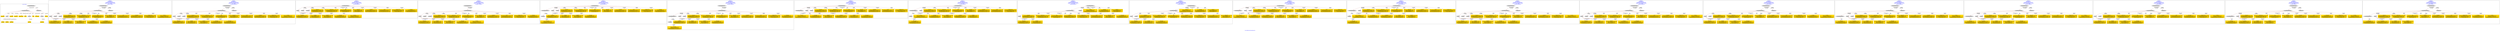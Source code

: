 digraph n0 {
fontcolor="blue"
remincross="true"
label="s25-s-oakland-museum-paintings.json"
subgraph cluster_0 {
label="1-correct model"
n2[style="filled",color="white",fillcolor="lightgray",label="CulturalHeritageObject1"];
n3[shape="plaintext",style="filled",fillcolor="gold",label="Date_made"];
n4[style="filled",color="white",fillcolor="lightgray",label="Person1"];
n5[shape="plaintext",style="filled",fillcolor="gold",label="Inscription"];
n6[shape="plaintext",style="filled",fillcolor="gold",label="Dimensions"];
n7[shape="plaintext",style="filled",fillcolor="gold",label="Subtype_of_Art"];
n8[shape="plaintext",style="filled",fillcolor="gold",label="Credit"];
n9[style="filled",color="white",fillcolor="lightgray",label="Concept1"];
n10[shape="plaintext",style="filled",fillcolor="gold",label="Title"];
n11[shape="plaintext",style="filled",fillcolor="gold",label="Accession_id"];
n12[style="filled",color="white",fillcolor="lightgray",label="Concept2"];
n13[shape="plaintext",style="filled",fillcolor="gold",label="birthDate"];
n14[shape="plaintext",style="filled",fillcolor="gold",label="deathDate"];
n15[shape="plaintext",style="filled",fillcolor="gold",label="ArtistName"];
n16[style="filled",color="white",fillcolor="lightgray",label="EuropeanaAggregation1"];
n17[style="filled",color="white",fillcolor="lightgray",label="WebResource1"];
n18[shape="plaintext",style="filled",fillcolor="gold",label="Pic_URL"];
n19[shape="plaintext",style="filled",fillcolor="gold",label="Keywords"];
n20[shape="plaintext",style="filled",fillcolor="gold",label="Type_of_Art"];
}
subgraph cluster_1 {
label="candidate 0\nlink coherence:1.0\nnode coherence:1.0\nconfidence:0.5474100265530898\nmapping score:0.6183674447484658\ncost:17.99932\n-precision:1.0-recall:1.0"
n22[style="filled",color="white",fillcolor="lightgray",label="CulturalHeritageObject1"];
n23[style="filled",color="white",fillcolor="lightgray",label="Person1"];
n24[style="filled",color="white",fillcolor="lightgray",label="Concept1"];
n25[style="filled",color="white",fillcolor="lightgray",label="Concept2"];
n26[style="filled",color="white",fillcolor="lightgray",label="EuropeanaAggregation1"];
n27[style="filled",color="white",fillcolor="lightgray",label="WebResource1"];
n28[shape="plaintext",style="filled",fillcolor="gold",label="Dimensions\n[CulturalHeritageObject,extent,0.759]\n[CulturalHeritageObject,description,0.122]\n[CulturalHeritageObject,provenance,0.065]\n[CulturalHeritageObject,title,0.054]"];
n29[shape="plaintext",style="filled",fillcolor="gold",label="ArtistName\n[Person,nameOfThePerson,0.481]\n[CulturalHeritageObject,provenance,0.187]\n[CulturalHeritageObject,description,0.167]\n[CulturalHeritageObject,title,0.165]"];
n30[shape="plaintext",style="filled",fillcolor="gold",label="Accession_id\n[CulturalHeritageObject,accessionNumber,0.834]\n[CulturalHeritageObject,extent,0.106]\n[CulturalHeritageObject,medium,0.035]\n[CulturalHeritageObject,title,0.025]"];
n31[shape="plaintext",style="filled",fillcolor="gold",label="Title\n[CulturalHeritageObject,title,0.47]\n[CulturalHeritageObject,description,0.28]\n[Person,biographicalInformation,0.149]\n[Concept,prefLabel,0.101]"];
n32[shape="plaintext",style="filled",fillcolor="gold",label="Date_made\n[CulturalHeritageObject,created,0.575]\n[Person,dateOfDeath,0.182]\n[Person,dateOfBirth,0.177]\n[CulturalHeritageObject,title,0.067]"];
n33[shape="plaintext",style="filled",fillcolor="gold",label="Keywords\n[Concept,prefLabel,0.35]\n[Person,biographicalInformation,0.23]\n[CulturalHeritageObject,description,0.22]\n[CulturalHeritageObject,title,0.2]"];
n34[shape="plaintext",style="filled",fillcolor="gold",label="birthDate\n[Person,dateOfBirth,0.405]\n[CulturalHeritageObject,created,0.291]\n[Person,dateOfDeath,0.26]\n[Person,biographicalInformation,0.044]"];
n35[shape="plaintext",style="filled",fillcolor="gold",label="Credit\n[CulturalHeritageObject,provenance,0.679]\n[CulturalHeritageObject,title,0.121]\n[CulturalHeritageObject,description,0.114]\n[Person,biographicalInformation,0.086]"];
n36[shape="plaintext",style="filled",fillcolor="gold",label="Pic_URL\n[WebResource,classLink,0.714]\n[Document,classLink,0.258]\n[CulturalHeritageObject,accessionNumber,0.015]\n[CulturalHeritageObject,description,0.013]"];
n37[shape="plaintext",style="filled",fillcolor="gold",label="Type_of_Art\n[Concept,prefLabel,0.545]\n[Person,biographicalInformation,0.234]\n[CulturalHeritageObject,description,0.132]\n[CulturalHeritageObject,title,0.089]"];
n38[shape="plaintext",style="filled",fillcolor="gold",label="deathDate\n[CulturalHeritageObject,created,0.449]\n[Person,dateOfDeath,0.22]\n[Person,dateOfBirth,0.22]\n[CulturalHeritageObject,title,0.111]"];
n39[shape="plaintext",style="filled",fillcolor="gold",label="Inscription\n[CulturalHeritageObject,title,0.277]\n[CulturalHeritageObject,description,0.256]\n[CulturalHeritageObject,provenance,0.251]\n[Person,biographicalInformation,0.215]"];
n40[shape="plaintext",style="filled",fillcolor="gold",label="Subtype_of_Art\n[CulturalHeritageObject,medium,0.828]\n[CulturalHeritageObject,description,0.065]\n[Concept,prefLabel,0.055]\n[Person,biographicalInformation,0.052]"];
}
subgraph cluster_2 {
label="candidate 1\nlink coherence:1.0\nnode coherence:1.0\nconfidence:0.5474100265530898\nmapping score:0.6183674447484658\ncost:17.99933\n-precision:0.89-recall:0.89"
n42[style="filled",color="white",fillcolor="lightgray",label="CulturalHeritageObject1"];
n43[style="filled",color="white",fillcolor="lightgray",label="Person1"];
n44[style="filled",color="white",fillcolor="lightgray",label="Concept1"];
n45[style="filled",color="white",fillcolor="lightgray",label="Concept2"];
n46[style="filled",color="white",fillcolor="lightgray",label="EuropeanaAggregation1"];
n47[style="filled",color="white",fillcolor="lightgray",label="WebResource1"];
n48[shape="plaintext",style="filled",fillcolor="gold",label="Dimensions\n[CulturalHeritageObject,extent,0.759]\n[CulturalHeritageObject,description,0.122]\n[CulturalHeritageObject,provenance,0.065]\n[CulturalHeritageObject,title,0.054]"];
n49[shape="plaintext",style="filled",fillcolor="gold",label="ArtistName\n[Person,nameOfThePerson,0.481]\n[CulturalHeritageObject,provenance,0.187]\n[CulturalHeritageObject,description,0.167]\n[CulturalHeritageObject,title,0.165]"];
n50[shape="plaintext",style="filled",fillcolor="gold",label="Accession_id\n[CulturalHeritageObject,accessionNumber,0.834]\n[CulturalHeritageObject,extent,0.106]\n[CulturalHeritageObject,medium,0.035]\n[CulturalHeritageObject,title,0.025]"];
n51[shape="plaintext",style="filled",fillcolor="gold",label="Title\n[CulturalHeritageObject,title,0.47]\n[CulturalHeritageObject,description,0.28]\n[Person,biographicalInformation,0.149]\n[Concept,prefLabel,0.101]"];
n52[shape="plaintext",style="filled",fillcolor="gold",label="Date_made\n[CulturalHeritageObject,created,0.575]\n[Person,dateOfDeath,0.182]\n[Person,dateOfBirth,0.177]\n[CulturalHeritageObject,title,0.067]"];
n53[shape="plaintext",style="filled",fillcolor="gold",label="Keywords\n[Concept,prefLabel,0.35]\n[Person,biographicalInformation,0.23]\n[CulturalHeritageObject,description,0.22]\n[CulturalHeritageObject,title,0.2]"];
n54[shape="plaintext",style="filled",fillcolor="gold",label="birthDate\n[Person,dateOfBirth,0.405]\n[CulturalHeritageObject,created,0.291]\n[Person,dateOfDeath,0.26]\n[Person,biographicalInformation,0.044]"];
n55[shape="plaintext",style="filled",fillcolor="gold",label="Credit\n[CulturalHeritageObject,provenance,0.679]\n[CulturalHeritageObject,title,0.121]\n[CulturalHeritageObject,description,0.114]\n[Person,biographicalInformation,0.086]"];
n56[shape="plaintext",style="filled",fillcolor="gold",label="Pic_URL\n[WebResource,classLink,0.714]\n[Document,classLink,0.258]\n[CulturalHeritageObject,accessionNumber,0.015]\n[CulturalHeritageObject,description,0.013]"];
n57[shape="plaintext",style="filled",fillcolor="gold",label="Type_of_Art\n[Concept,prefLabel,0.545]\n[Person,biographicalInformation,0.234]\n[CulturalHeritageObject,description,0.132]\n[CulturalHeritageObject,title,0.089]"];
n58[shape="plaintext",style="filled",fillcolor="gold",label="deathDate\n[CulturalHeritageObject,created,0.449]\n[Person,dateOfDeath,0.22]\n[Person,dateOfBirth,0.22]\n[CulturalHeritageObject,title,0.111]"];
n59[shape="plaintext",style="filled",fillcolor="gold",label="Inscription\n[CulturalHeritageObject,title,0.277]\n[CulturalHeritageObject,description,0.256]\n[CulturalHeritageObject,provenance,0.251]\n[Person,biographicalInformation,0.215]"];
n60[shape="plaintext",style="filled",fillcolor="gold",label="Subtype_of_Art\n[CulturalHeritageObject,medium,0.828]\n[CulturalHeritageObject,description,0.065]\n[Concept,prefLabel,0.055]\n[Person,biographicalInformation,0.052]"];
}
subgraph cluster_3 {
label="candidate 10\nlink coherence:1.0\nnode coherence:1.0\nconfidence:0.5019251776568681\nmapping score:0.616026341270238\ncost:15.99967\n-precision:0.69-recall:0.61"
n62[style="filled",color="white",fillcolor="lightgray",label="CulturalHeritageObject1"];
n63[style="filled",color="white",fillcolor="lightgray",label="Person1"];
n64[style="filled",color="white",fillcolor="lightgray",label="Concept1"];
n65[style="filled",color="white",fillcolor="lightgray",label="Document1"];
n66[shape="plaintext",style="filled",fillcolor="gold",label="Dimensions\n[CulturalHeritageObject,extent,0.759]\n[CulturalHeritageObject,description,0.122]\n[CulturalHeritageObject,provenance,0.065]\n[CulturalHeritageObject,title,0.054]"];
n67[shape="plaintext",style="filled",fillcolor="gold",label="ArtistName\n[Person,nameOfThePerson,0.481]\n[CulturalHeritageObject,provenance,0.187]\n[CulturalHeritageObject,description,0.167]\n[CulturalHeritageObject,title,0.165]"];
n68[shape="plaintext",style="filled",fillcolor="gold",label="Accession_id\n[CulturalHeritageObject,accessionNumber,0.834]\n[CulturalHeritageObject,extent,0.106]\n[CulturalHeritageObject,medium,0.035]\n[CulturalHeritageObject,title,0.025]"];
n69[shape="plaintext",style="filled",fillcolor="gold",label="Title\n[CulturalHeritageObject,title,0.47]\n[CulturalHeritageObject,description,0.28]\n[Person,biographicalInformation,0.149]\n[Concept,prefLabel,0.101]"];
n70[shape="plaintext",style="filled",fillcolor="gold",label="Date_made\n[CulturalHeritageObject,created,0.575]\n[Person,dateOfDeath,0.182]\n[Person,dateOfBirth,0.177]\n[CulturalHeritageObject,title,0.067]"];
n71[shape="plaintext",style="filled",fillcolor="gold",label="Type_of_Art\n[Concept,prefLabel,0.545]\n[Person,biographicalInformation,0.234]\n[CulturalHeritageObject,description,0.132]\n[CulturalHeritageObject,title,0.089]"];
n72[shape="plaintext",style="filled",fillcolor="gold",label="Pic_URL\n[WebResource,classLink,0.714]\n[Document,classLink,0.258]\n[CulturalHeritageObject,accessionNumber,0.015]\n[CulturalHeritageObject,description,0.013]"];
n73[shape="plaintext",style="filled",fillcolor="gold",label="Inscription\n[CulturalHeritageObject,title,0.277]\n[CulturalHeritageObject,description,0.256]\n[CulturalHeritageObject,provenance,0.251]\n[Person,biographicalInformation,0.215]"];
n74[shape="plaintext",style="filled",fillcolor="gold",label="birthDate\n[Person,dateOfBirth,0.405]\n[CulturalHeritageObject,created,0.291]\n[Person,dateOfDeath,0.26]\n[Person,biographicalInformation,0.044]"];
n75[shape="plaintext",style="filled",fillcolor="gold",label="Credit\n[CulturalHeritageObject,provenance,0.679]\n[CulturalHeritageObject,title,0.121]\n[CulturalHeritageObject,description,0.114]\n[Person,biographicalInformation,0.086]"];
n76[shape="plaintext",style="filled",fillcolor="gold",label="deathDate\n[CulturalHeritageObject,created,0.449]\n[Person,dateOfDeath,0.22]\n[Person,dateOfBirth,0.22]\n[CulturalHeritageObject,title,0.111]"];
n77[shape="plaintext",style="filled",fillcolor="gold",label="Subtype_of_Art\n[CulturalHeritageObject,medium,0.828]\n[CulturalHeritageObject,description,0.065]\n[Concept,prefLabel,0.055]\n[Person,biographicalInformation,0.052]"];
n78[shape="plaintext",style="filled",fillcolor="gold",label="Keywords\n[Concept,prefLabel,0.35]\n[Person,biographicalInformation,0.23]\n[CulturalHeritageObject,description,0.22]\n[CulturalHeritageObject,title,0.2]"];
}
subgraph cluster_4 {
label="candidate 11\nlink coherence:1.0\nnode coherence:1.0\nconfidence:0.5019251776568681\nmapping score:0.616026341270238\ncost:16.99949\n-precision:0.71-recall:0.67"
n80[style="filled",color="white",fillcolor="lightgray",label="CulturalHeritageObject1"];
n81[style="filled",color="white",fillcolor="lightgray",label="Person1"];
n82[style="filled",color="white",fillcolor="lightgray",label="Concept1"];
n83[style="filled",color="white",fillcolor="lightgray",label="Document1"];
n84[style="filled",color="white",fillcolor="lightgray",label="EuropeanaAggregation1"];
n85[shape="plaintext",style="filled",fillcolor="gold",label="Dimensions\n[CulturalHeritageObject,extent,0.759]\n[CulturalHeritageObject,description,0.122]\n[CulturalHeritageObject,provenance,0.065]\n[CulturalHeritageObject,title,0.054]"];
n86[shape="plaintext",style="filled",fillcolor="gold",label="ArtistName\n[Person,nameOfThePerson,0.481]\n[CulturalHeritageObject,provenance,0.187]\n[CulturalHeritageObject,description,0.167]\n[CulturalHeritageObject,title,0.165]"];
n87[shape="plaintext",style="filled",fillcolor="gold",label="Accession_id\n[CulturalHeritageObject,accessionNumber,0.834]\n[CulturalHeritageObject,extent,0.106]\n[CulturalHeritageObject,medium,0.035]\n[CulturalHeritageObject,title,0.025]"];
n88[shape="plaintext",style="filled",fillcolor="gold",label="Title\n[CulturalHeritageObject,title,0.47]\n[CulturalHeritageObject,description,0.28]\n[Person,biographicalInformation,0.149]\n[Concept,prefLabel,0.101]"];
n89[shape="plaintext",style="filled",fillcolor="gold",label="Date_made\n[CulturalHeritageObject,created,0.575]\n[Person,dateOfDeath,0.182]\n[Person,dateOfBirth,0.177]\n[CulturalHeritageObject,title,0.067]"];
n90[shape="plaintext",style="filled",fillcolor="gold",label="Type_of_Art\n[Concept,prefLabel,0.545]\n[Person,biographicalInformation,0.234]\n[CulturalHeritageObject,description,0.132]\n[CulturalHeritageObject,title,0.089]"];
n91[shape="plaintext",style="filled",fillcolor="gold",label="Pic_URL\n[WebResource,classLink,0.714]\n[Document,classLink,0.258]\n[CulturalHeritageObject,accessionNumber,0.015]\n[CulturalHeritageObject,description,0.013]"];
n92[shape="plaintext",style="filled",fillcolor="gold",label="Inscription\n[CulturalHeritageObject,title,0.277]\n[CulturalHeritageObject,description,0.256]\n[CulturalHeritageObject,provenance,0.251]\n[Person,biographicalInformation,0.215]"];
n93[shape="plaintext",style="filled",fillcolor="gold",label="birthDate\n[Person,dateOfBirth,0.405]\n[CulturalHeritageObject,created,0.291]\n[Person,dateOfDeath,0.26]\n[Person,biographicalInformation,0.044]"];
n94[shape="plaintext",style="filled",fillcolor="gold",label="Credit\n[CulturalHeritageObject,provenance,0.679]\n[CulturalHeritageObject,title,0.121]\n[CulturalHeritageObject,description,0.114]\n[Person,biographicalInformation,0.086]"];
n95[shape="plaintext",style="filled",fillcolor="gold",label="deathDate\n[CulturalHeritageObject,created,0.449]\n[Person,dateOfDeath,0.22]\n[Person,dateOfBirth,0.22]\n[CulturalHeritageObject,title,0.111]"];
n96[shape="plaintext",style="filled",fillcolor="gold",label="Subtype_of_Art\n[CulturalHeritageObject,medium,0.828]\n[CulturalHeritageObject,description,0.065]\n[Concept,prefLabel,0.055]\n[Person,biographicalInformation,0.052]"];
n97[shape="plaintext",style="filled",fillcolor="gold",label="Keywords\n[Concept,prefLabel,0.35]\n[Person,biographicalInformation,0.23]\n[CulturalHeritageObject,description,0.22]\n[CulturalHeritageObject,title,0.2]"];
}
subgraph cluster_5 {
label="candidate 12\nlink coherence:1.0\nnode coherence:1.0\nconfidence:0.5019251776568681\nmapping score:0.616026341270238\ncost:16.99967\n-precision:0.65-recall:0.61"
n99[style="filled",color="white",fillcolor="lightgray",label="CulturalHeritageObject1"];
n100[style="filled",color="white",fillcolor="lightgray",label="CulturalHeritageObject2"];
n101[style="filled",color="white",fillcolor="lightgray",label="Person1"];
n102[style="filled",color="white",fillcolor="lightgray",label="Concept1"];
n103[style="filled",color="white",fillcolor="lightgray",label="Document2"];
n104[shape="plaintext",style="filled",fillcolor="gold",label="Dimensions\n[CulturalHeritageObject,extent,0.759]\n[CulturalHeritageObject,description,0.122]\n[CulturalHeritageObject,provenance,0.065]\n[CulturalHeritageObject,title,0.054]"];
n105[shape="plaintext",style="filled",fillcolor="gold",label="ArtistName\n[Person,nameOfThePerson,0.481]\n[CulturalHeritageObject,provenance,0.187]\n[CulturalHeritageObject,description,0.167]\n[CulturalHeritageObject,title,0.165]"];
n106[shape="plaintext",style="filled",fillcolor="gold",label="Accession_id\n[CulturalHeritageObject,accessionNumber,0.834]\n[CulturalHeritageObject,extent,0.106]\n[CulturalHeritageObject,medium,0.035]\n[CulturalHeritageObject,title,0.025]"];
n107[shape="plaintext",style="filled",fillcolor="gold",label="Title\n[CulturalHeritageObject,title,0.47]\n[CulturalHeritageObject,description,0.28]\n[Person,biographicalInformation,0.149]\n[Concept,prefLabel,0.101]"];
n108[shape="plaintext",style="filled",fillcolor="gold",label="Date_made\n[CulturalHeritageObject,created,0.575]\n[Person,dateOfDeath,0.182]\n[Person,dateOfBirth,0.177]\n[CulturalHeritageObject,title,0.067]"];
n109[shape="plaintext",style="filled",fillcolor="gold",label="Type_of_Art\n[Concept,prefLabel,0.545]\n[Person,biographicalInformation,0.234]\n[CulturalHeritageObject,description,0.132]\n[CulturalHeritageObject,title,0.089]"];
n110[shape="plaintext",style="filled",fillcolor="gold",label="Inscription\n[CulturalHeritageObject,title,0.277]\n[CulturalHeritageObject,description,0.256]\n[CulturalHeritageObject,provenance,0.251]\n[Person,biographicalInformation,0.215]"];
n111[shape="plaintext",style="filled",fillcolor="gold",label="birthDate\n[Person,dateOfBirth,0.405]\n[CulturalHeritageObject,created,0.291]\n[Person,dateOfDeath,0.26]\n[Person,biographicalInformation,0.044]"];
n112[shape="plaintext",style="filled",fillcolor="gold",label="Credit\n[CulturalHeritageObject,provenance,0.679]\n[CulturalHeritageObject,title,0.121]\n[CulturalHeritageObject,description,0.114]\n[Person,biographicalInformation,0.086]"];
n113[shape="plaintext",style="filled",fillcolor="gold",label="Pic_URL\n[WebResource,classLink,0.714]\n[Document,classLink,0.258]\n[CulturalHeritageObject,accessionNumber,0.015]\n[CulturalHeritageObject,description,0.013]"];
n114[shape="plaintext",style="filled",fillcolor="gold",label="deathDate\n[CulturalHeritageObject,created,0.449]\n[Person,dateOfDeath,0.22]\n[Person,dateOfBirth,0.22]\n[CulturalHeritageObject,title,0.111]"];
n115[shape="plaintext",style="filled",fillcolor="gold",label="Subtype_of_Art\n[CulturalHeritageObject,medium,0.828]\n[CulturalHeritageObject,description,0.065]\n[Concept,prefLabel,0.055]\n[Person,biographicalInformation,0.052]"];
n116[shape="plaintext",style="filled",fillcolor="gold",label="Keywords\n[Concept,prefLabel,0.35]\n[Person,biographicalInformation,0.23]\n[CulturalHeritageObject,description,0.22]\n[CulturalHeritageObject,title,0.2]"];
}
subgraph cluster_6 {
label="candidate 13\nlink coherence:1.0\nnode coherence:1.0\nconfidence:0.5019251776568681\nmapping score:0.616026341270238\ncost:17.99949\n-precision:0.67-recall:0.67"
n118[style="filled",color="white",fillcolor="lightgray",label="CulturalHeritageObject1"];
n119[style="filled",color="white",fillcolor="lightgray",label="CulturalHeritageObject2"];
n120[style="filled",color="white",fillcolor="lightgray",label="Person1"];
n121[style="filled",color="white",fillcolor="lightgray",label="Concept1"];
n122[style="filled",color="white",fillcolor="lightgray",label="Document2"];
n123[style="filled",color="white",fillcolor="lightgray",label="EuropeanaAggregation1"];
n124[shape="plaintext",style="filled",fillcolor="gold",label="Dimensions\n[CulturalHeritageObject,extent,0.759]\n[CulturalHeritageObject,description,0.122]\n[CulturalHeritageObject,provenance,0.065]\n[CulturalHeritageObject,title,0.054]"];
n125[shape="plaintext",style="filled",fillcolor="gold",label="ArtistName\n[Person,nameOfThePerson,0.481]\n[CulturalHeritageObject,provenance,0.187]\n[CulturalHeritageObject,description,0.167]\n[CulturalHeritageObject,title,0.165]"];
n126[shape="plaintext",style="filled",fillcolor="gold",label="Accession_id\n[CulturalHeritageObject,accessionNumber,0.834]\n[CulturalHeritageObject,extent,0.106]\n[CulturalHeritageObject,medium,0.035]\n[CulturalHeritageObject,title,0.025]"];
n127[shape="plaintext",style="filled",fillcolor="gold",label="Title\n[CulturalHeritageObject,title,0.47]\n[CulturalHeritageObject,description,0.28]\n[Person,biographicalInformation,0.149]\n[Concept,prefLabel,0.101]"];
n128[shape="plaintext",style="filled",fillcolor="gold",label="Date_made\n[CulturalHeritageObject,created,0.575]\n[Person,dateOfDeath,0.182]\n[Person,dateOfBirth,0.177]\n[CulturalHeritageObject,title,0.067]"];
n129[shape="plaintext",style="filled",fillcolor="gold",label="Type_of_Art\n[Concept,prefLabel,0.545]\n[Person,biographicalInformation,0.234]\n[CulturalHeritageObject,description,0.132]\n[CulturalHeritageObject,title,0.089]"];
n130[shape="plaintext",style="filled",fillcolor="gold",label="Inscription\n[CulturalHeritageObject,title,0.277]\n[CulturalHeritageObject,description,0.256]\n[CulturalHeritageObject,provenance,0.251]\n[Person,biographicalInformation,0.215]"];
n131[shape="plaintext",style="filled",fillcolor="gold",label="birthDate\n[Person,dateOfBirth,0.405]\n[CulturalHeritageObject,created,0.291]\n[Person,dateOfDeath,0.26]\n[Person,biographicalInformation,0.044]"];
n132[shape="plaintext",style="filled",fillcolor="gold",label="Credit\n[CulturalHeritageObject,provenance,0.679]\n[CulturalHeritageObject,title,0.121]\n[CulturalHeritageObject,description,0.114]\n[Person,biographicalInformation,0.086]"];
n133[shape="plaintext",style="filled",fillcolor="gold",label="Pic_URL\n[WebResource,classLink,0.714]\n[Document,classLink,0.258]\n[CulturalHeritageObject,accessionNumber,0.015]\n[CulturalHeritageObject,description,0.013]"];
n134[shape="plaintext",style="filled",fillcolor="gold",label="deathDate\n[CulturalHeritageObject,created,0.449]\n[Person,dateOfDeath,0.22]\n[Person,dateOfBirth,0.22]\n[CulturalHeritageObject,title,0.111]"];
n135[shape="plaintext",style="filled",fillcolor="gold",label="Subtype_of_Art\n[CulturalHeritageObject,medium,0.828]\n[CulturalHeritageObject,description,0.065]\n[Concept,prefLabel,0.055]\n[Person,biographicalInformation,0.052]"];
n136[shape="plaintext",style="filled",fillcolor="gold",label="Keywords\n[Concept,prefLabel,0.35]\n[Person,biographicalInformation,0.23]\n[CulturalHeritageObject,description,0.22]\n[CulturalHeritageObject,title,0.2]"];
}
subgraph cluster_7 {
label="candidate 14\nlink coherence:1.0\nnode coherence:1.0\nconfidence:0.49926048661298295\nmapping score:0.6151381109222763\ncost:15.99966\n-precision:0.56-recall:0.5"
n138[style="filled",color="white",fillcolor="lightgray",label="CulturalHeritageObject1"];
n139[style="filled",color="white",fillcolor="lightgray",label="CulturalHeritageObject2"];
n140[style="filled",color="white",fillcolor="lightgray",label="Person1"];
n141[style="filled",color="white",fillcolor="lightgray",label="Concept1"];
n142[shape="plaintext",style="filled",fillcolor="gold",label="Dimensions\n[CulturalHeritageObject,extent,0.759]\n[CulturalHeritageObject,description,0.122]\n[CulturalHeritageObject,provenance,0.065]\n[CulturalHeritageObject,title,0.054]"];
n143[shape="plaintext",style="filled",fillcolor="gold",label="ArtistName\n[Person,nameOfThePerson,0.481]\n[CulturalHeritageObject,provenance,0.187]\n[CulturalHeritageObject,description,0.167]\n[CulturalHeritageObject,title,0.165]"];
n144[shape="plaintext",style="filled",fillcolor="gold",label="Accession_id\n[CulturalHeritageObject,accessionNumber,0.834]\n[CulturalHeritageObject,extent,0.106]\n[CulturalHeritageObject,medium,0.035]\n[CulturalHeritageObject,title,0.025]"];
n145[shape="plaintext",style="filled",fillcolor="gold",label="Title\n[CulturalHeritageObject,title,0.47]\n[CulturalHeritageObject,description,0.28]\n[Person,biographicalInformation,0.149]\n[Concept,prefLabel,0.101]"];
n146[shape="plaintext",style="filled",fillcolor="gold",label="Date_made\n[CulturalHeritageObject,created,0.575]\n[Person,dateOfDeath,0.182]\n[Person,dateOfBirth,0.177]\n[CulturalHeritageObject,title,0.067]"];
n147[shape="plaintext",style="filled",fillcolor="gold",label="Pic_URL\n[WebResource,classLink,0.714]\n[Document,classLink,0.258]\n[CulturalHeritageObject,accessionNumber,0.015]\n[CulturalHeritageObject,description,0.013]"];
n148[shape="plaintext",style="filled",fillcolor="gold",label="Keywords\n[Concept,prefLabel,0.35]\n[Person,biographicalInformation,0.23]\n[CulturalHeritageObject,description,0.22]\n[CulturalHeritageObject,title,0.2]"];
n149[shape="plaintext",style="filled",fillcolor="gold",label="Type_of_Art\n[Concept,prefLabel,0.545]\n[Person,biographicalInformation,0.234]\n[CulturalHeritageObject,description,0.132]\n[CulturalHeritageObject,title,0.089]"];
n150[shape="plaintext",style="filled",fillcolor="gold",label="Inscription\n[CulturalHeritageObject,title,0.277]\n[CulturalHeritageObject,description,0.256]\n[CulturalHeritageObject,provenance,0.251]\n[Person,biographicalInformation,0.215]"];
n151[shape="plaintext",style="filled",fillcolor="gold",label="birthDate\n[Person,dateOfBirth,0.405]\n[CulturalHeritageObject,created,0.291]\n[Person,dateOfDeath,0.26]\n[Person,biographicalInformation,0.044]"];
n152[shape="plaintext",style="filled",fillcolor="gold",label="Credit\n[CulturalHeritageObject,provenance,0.679]\n[CulturalHeritageObject,title,0.121]\n[CulturalHeritageObject,description,0.114]\n[Person,biographicalInformation,0.086]"];
n153[shape="plaintext",style="filled",fillcolor="gold",label="deathDate\n[CulturalHeritageObject,created,0.449]\n[Person,dateOfDeath,0.22]\n[Person,dateOfBirth,0.22]\n[CulturalHeritageObject,title,0.111]"];
n154[shape="plaintext",style="filled",fillcolor="gold",label="Subtype_of_Art\n[CulturalHeritageObject,medium,0.828]\n[CulturalHeritageObject,description,0.065]\n[Concept,prefLabel,0.055]\n[Person,biographicalInformation,0.052]"];
}
subgraph cluster_8 {
label="candidate 15\nlink coherence:1.0\nnode coherence:1.0\nconfidence:0.49926048661298295\nmapping score:0.6151381109222763\ncost:15.99973\n-precision:0.56-recall:0.5"
n156[style="filled",color="white",fillcolor="lightgray",label="CulturalHeritageObject1"];
n157[style="filled",color="white",fillcolor="lightgray",label="CulturalHeritageObject2"];
n158[style="filled",color="white",fillcolor="lightgray",label="Person1"];
n159[style="filled",color="white",fillcolor="lightgray",label="Concept2"];
n160[shape="plaintext",style="filled",fillcolor="gold",label="Dimensions\n[CulturalHeritageObject,extent,0.759]\n[CulturalHeritageObject,description,0.122]\n[CulturalHeritageObject,provenance,0.065]\n[CulturalHeritageObject,title,0.054]"];
n161[shape="plaintext",style="filled",fillcolor="gold",label="ArtistName\n[Person,nameOfThePerson,0.481]\n[CulturalHeritageObject,provenance,0.187]\n[CulturalHeritageObject,description,0.167]\n[CulturalHeritageObject,title,0.165]"];
n162[shape="plaintext",style="filled",fillcolor="gold",label="Accession_id\n[CulturalHeritageObject,accessionNumber,0.834]\n[CulturalHeritageObject,extent,0.106]\n[CulturalHeritageObject,medium,0.035]\n[CulturalHeritageObject,title,0.025]"];
n163[shape="plaintext",style="filled",fillcolor="gold",label="Title\n[CulturalHeritageObject,title,0.47]\n[CulturalHeritageObject,description,0.28]\n[Person,biographicalInformation,0.149]\n[Concept,prefLabel,0.101]"];
n164[shape="plaintext",style="filled",fillcolor="gold",label="Date_made\n[CulturalHeritageObject,created,0.575]\n[Person,dateOfDeath,0.182]\n[Person,dateOfBirth,0.177]\n[CulturalHeritageObject,title,0.067]"];
n165[shape="plaintext",style="filled",fillcolor="gold",label="Pic_URL\n[WebResource,classLink,0.714]\n[Document,classLink,0.258]\n[CulturalHeritageObject,accessionNumber,0.015]\n[CulturalHeritageObject,description,0.013]"];
n166[shape="plaintext",style="filled",fillcolor="gold",label="Keywords\n[Concept,prefLabel,0.35]\n[Person,biographicalInformation,0.23]\n[CulturalHeritageObject,description,0.22]\n[CulturalHeritageObject,title,0.2]"];
n167[shape="plaintext",style="filled",fillcolor="gold",label="Inscription\n[CulturalHeritageObject,title,0.277]\n[CulturalHeritageObject,description,0.256]\n[CulturalHeritageObject,provenance,0.251]\n[Person,biographicalInformation,0.215]"];
n168[shape="plaintext",style="filled",fillcolor="gold",label="birthDate\n[Person,dateOfBirth,0.405]\n[CulturalHeritageObject,created,0.291]\n[Person,dateOfDeath,0.26]\n[Person,biographicalInformation,0.044]"];
n169[shape="plaintext",style="filled",fillcolor="gold",label="Credit\n[CulturalHeritageObject,provenance,0.679]\n[CulturalHeritageObject,title,0.121]\n[CulturalHeritageObject,description,0.114]\n[Person,biographicalInformation,0.086]"];
n170[shape="plaintext",style="filled",fillcolor="gold",label="Type_of_Art\n[Concept,prefLabel,0.545]\n[Person,biographicalInformation,0.234]\n[CulturalHeritageObject,description,0.132]\n[CulturalHeritageObject,title,0.089]"];
n171[shape="plaintext",style="filled",fillcolor="gold",label="deathDate\n[CulturalHeritageObject,created,0.449]\n[Person,dateOfDeath,0.22]\n[Person,dateOfBirth,0.22]\n[CulturalHeritageObject,title,0.111]"];
n172[shape="plaintext",style="filled",fillcolor="gold",label="Subtype_of_Art\n[CulturalHeritageObject,medium,0.828]\n[CulturalHeritageObject,description,0.065]\n[Concept,prefLabel,0.055]\n[Person,biographicalInformation,0.052]"];
}
subgraph cluster_9 {
label="candidate 16\nlink coherence:1.0\nnode coherence:1.0\nconfidence:0.49926048661298295\nmapping score:0.6151381109222763\ncost:15.9999\n-precision:0.56-recall:0.5"
n174[style="filled",color="white",fillcolor="lightgray",label="CulturalHeritageObject1"];
n175[style="filled",color="white",fillcolor="lightgray",label="CulturalHeritageObject2"];
n176[style="filled",color="white",fillcolor="lightgray",label="Concept1"];
n177[style="filled",color="white",fillcolor="lightgray",label="Person2"];
n178[shape="plaintext",style="filled",fillcolor="gold",label="ArtistName\n[Person,nameOfThePerson,0.481]\n[CulturalHeritageObject,provenance,0.187]\n[CulturalHeritageObject,description,0.167]\n[CulturalHeritageObject,title,0.165]"];
n179[shape="plaintext",style="filled",fillcolor="gold",label="Pic_URL\n[WebResource,classLink,0.714]\n[Document,classLink,0.258]\n[CulturalHeritageObject,accessionNumber,0.015]\n[CulturalHeritageObject,description,0.013]"];
n180[shape="plaintext",style="filled",fillcolor="gold",label="Keywords\n[Concept,prefLabel,0.35]\n[Person,biographicalInformation,0.23]\n[CulturalHeritageObject,description,0.22]\n[CulturalHeritageObject,title,0.2]"];
n181[shape="plaintext",style="filled",fillcolor="gold",label="deathDate\n[CulturalHeritageObject,created,0.449]\n[Person,dateOfDeath,0.22]\n[Person,dateOfBirth,0.22]\n[CulturalHeritageObject,title,0.111]"];
n182[shape="plaintext",style="filled",fillcolor="gold",label="Inscription\n[CulturalHeritageObject,title,0.277]\n[CulturalHeritageObject,description,0.256]\n[CulturalHeritageObject,provenance,0.251]\n[Person,biographicalInformation,0.215]"];
n183[shape="plaintext",style="filled",fillcolor="gold",label="Accession_id\n[CulturalHeritageObject,accessionNumber,0.834]\n[CulturalHeritageObject,extent,0.106]\n[CulturalHeritageObject,medium,0.035]\n[CulturalHeritageObject,title,0.025]"];
n184[shape="plaintext",style="filled",fillcolor="gold",label="Title\n[CulturalHeritageObject,title,0.47]\n[CulturalHeritageObject,description,0.28]\n[Person,biographicalInformation,0.149]\n[Concept,prefLabel,0.101]"];
n185[shape="plaintext",style="filled",fillcolor="gold",label="birthDate\n[Person,dateOfBirth,0.405]\n[CulturalHeritageObject,created,0.291]\n[Person,dateOfDeath,0.26]\n[Person,biographicalInformation,0.044]"];
n186[shape="plaintext",style="filled",fillcolor="gold",label="Type_of_Art\n[Concept,prefLabel,0.545]\n[Person,biographicalInformation,0.234]\n[CulturalHeritageObject,description,0.132]\n[CulturalHeritageObject,title,0.089]"];
n187[shape="plaintext",style="filled",fillcolor="gold",label="Dimensions\n[CulturalHeritageObject,extent,0.759]\n[CulturalHeritageObject,description,0.122]\n[CulturalHeritageObject,provenance,0.065]\n[CulturalHeritageObject,title,0.054]"];
n188[shape="plaintext",style="filled",fillcolor="gold",label="Subtype_of_Art\n[CulturalHeritageObject,medium,0.828]\n[CulturalHeritageObject,description,0.065]\n[Concept,prefLabel,0.055]\n[Person,biographicalInformation,0.052]"];
n189[shape="plaintext",style="filled",fillcolor="gold",label="Credit\n[CulturalHeritageObject,provenance,0.679]\n[CulturalHeritageObject,title,0.121]\n[CulturalHeritageObject,description,0.114]\n[Person,biographicalInformation,0.086]"];
n190[shape="plaintext",style="filled",fillcolor="gold",label="Date_made\n[CulturalHeritageObject,created,0.575]\n[Person,dateOfDeath,0.182]\n[Person,dateOfBirth,0.177]\n[CulturalHeritageObject,title,0.067]"];
}
subgraph cluster_10 {
label="candidate 17\nlink coherence:1.0\nnode coherence:1.0\nconfidence:0.49926048661298295\nmapping score:0.6151381109222763\ncost:15.99997\n-precision:0.56-recall:0.5"
n192[style="filled",color="white",fillcolor="lightgray",label="CulturalHeritageObject1"];
n193[style="filled",color="white",fillcolor="lightgray",label="CulturalHeritageObject2"];
n194[style="filled",color="white",fillcolor="lightgray",label="Person2"];
n195[style="filled",color="white",fillcolor="lightgray",label="Concept2"];
n196[shape="plaintext",style="filled",fillcolor="gold",label="ArtistName\n[Person,nameOfThePerson,0.481]\n[CulturalHeritageObject,provenance,0.187]\n[CulturalHeritageObject,description,0.167]\n[CulturalHeritageObject,title,0.165]"];
n197[shape="plaintext",style="filled",fillcolor="gold",label="Pic_URL\n[WebResource,classLink,0.714]\n[Document,classLink,0.258]\n[CulturalHeritageObject,accessionNumber,0.015]\n[CulturalHeritageObject,description,0.013]"];
n198[shape="plaintext",style="filled",fillcolor="gold",label="Keywords\n[Concept,prefLabel,0.35]\n[Person,biographicalInformation,0.23]\n[CulturalHeritageObject,description,0.22]\n[CulturalHeritageObject,title,0.2]"];
n199[shape="plaintext",style="filled",fillcolor="gold",label="deathDate\n[CulturalHeritageObject,created,0.449]\n[Person,dateOfDeath,0.22]\n[Person,dateOfBirth,0.22]\n[CulturalHeritageObject,title,0.111]"];
n200[shape="plaintext",style="filled",fillcolor="gold",label="Inscription\n[CulturalHeritageObject,title,0.277]\n[CulturalHeritageObject,description,0.256]\n[CulturalHeritageObject,provenance,0.251]\n[Person,biographicalInformation,0.215]"];
n201[shape="plaintext",style="filled",fillcolor="gold",label="Accession_id\n[CulturalHeritageObject,accessionNumber,0.834]\n[CulturalHeritageObject,extent,0.106]\n[CulturalHeritageObject,medium,0.035]\n[CulturalHeritageObject,title,0.025]"];
n202[shape="plaintext",style="filled",fillcolor="gold",label="Title\n[CulturalHeritageObject,title,0.47]\n[CulturalHeritageObject,description,0.28]\n[Person,biographicalInformation,0.149]\n[Concept,prefLabel,0.101]"];
n203[shape="plaintext",style="filled",fillcolor="gold",label="birthDate\n[Person,dateOfBirth,0.405]\n[CulturalHeritageObject,created,0.291]\n[Person,dateOfDeath,0.26]\n[Person,biographicalInformation,0.044]"];
n204[shape="plaintext",style="filled",fillcolor="gold",label="Dimensions\n[CulturalHeritageObject,extent,0.759]\n[CulturalHeritageObject,description,0.122]\n[CulturalHeritageObject,provenance,0.065]\n[CulturalHeritageObject,title,0.054]"];
n205[shape="plaintext",style="filled",fillcolor="gold",label="Subtype_of_Art\n[CulturalHeritageObject,medium,0.828]\n[CulturalHeritageObject,description,0.065]\n[Concept,prefLabel,0.055]\n[Person,biographicalInformation,0.052]"];
n206[shape="plaintext",style="filled",fillcolor="gold",label="Credit\n[CulturalHeritageObject,provenance,0.679]\n[CulturalHeritageObject,title,0.121]\n[CulturalHeritageObject,description,0.114]\n[Person,biographicalInformation,0.086]"];
n207[shape="plaintext",style="filled",fillcolor="gold",label="Type_of_Art\n[Concept,prefLabel,0.545]\n[Person,biographicalInformation,0.234]\n[CulturalHeritageObject,description,0.132]\n[CulturalHeritageObject,title,0.089]"];
n208[shape="plaintext",style="filled",fillcolor="gold",label="Date_made\n[CulturalHeritageObject,created,0.575]\n[Person,dateOfDeath,0.182]\n[Person,dateOfBirth,0.177]\n[CulturalHeritageObject,title,0.067]"];
}
subgraph cluster_11 {
label="candidate 18\nlink coherence:1.0\nnode coherence:1.0\nconfidence:0.4816833677303384\nmapping score:0.6092790712947282\ncost:15.99966\n-precision:0.62-recall:0.56"
n210[style="filled",color="white",fillcolor="lightgray",label="CulturalHeritageObject1"];
n211[style="filled",color="white",fillcolor="lightgray",label="CulturalHeritageObject2"];
n212[style="filled",color="white",fillcolor="lightgray",label="Person1"];
n213[style="filled",color="white",fillcolor="lightgray",label="Concept1"];
n214[shape="plaintext",style="filled",fillcolor="gold",label="Dimensions\n[CulturalHeritageObject,extent,0.759]\n[CulturalHeritageObject,description,0.122]\n[CulturalHeritageObject,provenance,0.065]\n[CulturalHeritageObject,title,0.054]"];
n215[shape="plaintext",style="filled",fillcolor="gold",label="ArtistName\n[Person,nameOfThePerson,0.481]\n[CulturalHeritageObject,provenance,0.187]\n[CulturalHeritageObject,description,0.167]\n[CulturalHeritageObject,title,0.165]"];
n216[shape="plaintext",style="filled",fillcolor="gold",label="Accession_id\n[CulturalHeritageObject,accessionNumber,0.834]\n[CulturalHeritageObject,extent,0.106]\n[CulturalHeritageObject,medium,0.035]\n[CulturalHeritageObject,title,0.025]"];
n217[shape="plaintext",style="filled",fillcolor="gold",label="Title\n[CulturalHeritageObject,title,0.47]\n[CulturalHeritageObject,description,0.28]\n[Person,biographicalInformation,0.149]\n[Concept,prefLabel,0.101]"];
n218[shape="plaintext",style="filled",fillcolor="gold",label="Date_made\n[CulturalHeritageObject,created,0.575]\n[Person,dateOfDeath,0.182]\n[Person,dateOfBirth,0.177]\n[CulturalHeritageObject,title,0.067]"];
n219[shape="plaintext",style="filled",fillcolor="gold",label="Pic_URL\n[WebResource,classLink,0.714]\n[Document,classLink,0.258]\n[CulturalHeritageObject,accessionNumber,0.015]\n[CulturalHeritageObject,description,0.013]"];
n220[shape="plaintext",style="filled",fillcolor="gold",label="Keywords\n[Concept,prefLabel,0.35]\n[Person,biographicalInformation,0.23]\n[CulturalHeritageObject,description,0.22]\n[CulturalHeritageObject,title,0.2]"];
n221[shape="plaintext",style="filled",fillcolor="gold",label="Type_of_Art\n[Concept,prefLabel,0.545]\n[Person,biographicalInformation,0.234]\n[CulturalHeritageObject,description,0.132]\n[CulturalHeritageObject,title,0.089]"];
n222[shape="plaintext",style="filled",fillcolor="gold",label="Inscription\n[CulturalHeritageObject,title,0.277]\n[CulturalHeritageObject,description,0.256]\n[CulturalHeritageObject,provenance,0.251]\n[Person,biographicalInformation,0.215]"];
n223[shape="plaintext",style="filled",fillcolor="gold",label="birthDate\n[Person,dateOfBirth,0.405]\n[CulturalHeritageObject,created,0.291]\n[Person,dateOfDeath,0.26]\n[Person,biographicalInformation,0.044]"];
n224[shape="plaintext",style="filled",fillcolor="gold",label="Credit\n[CulturalHeritageObject,provenance,0.679]\n[CulturalHeritageObject,title,0.121]\n[CulturalHeritageObject,description,0.114]\n[Person,biographicalInformation,0.086]"];
n225[shape="plaintext",style="filled",fillcolor="gold",label="deathDate\n[CulturalHeritageObject,created,0.449]\n[Person,dateOfDeath,0.22]\n[Person,dateOfBirth,0.22]\n[CulturalHeritageObject,title,0.111]"];
n226[shape="plaintext",style="filled",fillcolor="gold",label="Subtype_of_Art\n[CulturalHeritageObject,medium,0.828]\n[CulturalHeritageObject,description,0.065]\n[Concept,prefLabel,0.055]\n[Person,biographicalInformation,0.052]"];
}
subgraph cluster_12 {
label="candidate 19\nlink coherence:1.0\nnode coherence:1.0\nconfidence:0.4816833677303384\nmapping score:0.6092790712947282\ncost:15.99973\n-precision:0.62-recall:0.56"
n228[style="filled",color="white",fillcolor="lightgray",label="CulturalHeritageObject1"];
n229[style="filled",color="white",fillcolor="lightgray",label="CulturalHeritageObject2"];
n230[style="filled",color="white",fillcolor="lightgray",label="Person1"];
n231[style="filled",color="white",fillcolor="lightgray",label="Concept2"];
n232[shape="plaintext",style="filled",fillcolor="gold",label="Dimensions\n[CulturalHeritageObject,extent,0.759]\n[CulturalHeritageObject,description,0.122]\n[CulturalHeritageObject,provenance,0.065]\n[CulturalHeritageObject,title,0.054]"];
n233[shape="plaintext",style="filled",fillcolor="gold",label="ArtistName\n[Person,nameOfThePerson,0.481]\n[CulturalHeritageObject,provenance,0.187]\n[CulturalHeritageObject,description,0.167]\n[CulturalHeritageObject,title,0.165]"];
n234[shape="plaintext",style="filled",fillcolor="gold",label="Accession_id\n[CulturalHeritageObject,accessionNumber,0.834]\n[CulturalHeritageObject,extent,0.106]\n[CulturalHeritageObject,medium,0.035]\n[CulturalHeritageObject,title,0.025]"];
n235[shape="plaintext",style="filled",fillcolor="gold",label="Title\n[CulturalHeritageObject,title,0.47]\n[CulturalHeritageObject,description,0.28]\n[Person,biographicalInformation,0.149]\n[Concept,prefLabel,0.101]"];
n236[shape="plaintext",style="filled",fillcolor="gold",label="Date_made\n[CulturalHeritageObject,created,0.575]\n[Person,dateOfDeath,0.182]\n[Person,dateOfBirth,0.177]\n[CulturalHeritageObject,title,0.067]"];
n237[shape="plaintext",style="filled",fillcolor="gold",label="Pic_URL\n[WebResource,classLink,0.714]\n[Document,classLink,0.258]\n[CulturalHeritageObject,accessionNumber,0.015]\n[CulturalHeritageObject,description,0.013]"];
n238[shape="plaintext",style="filled",fillcolor="gold",label="Keywords\n[Concept,prefLabel,0.35]\n[Person,biographicalInformation,0.23]\n[CulturalHeritageObject,description,0.22]\n[CulturalHeritageObject,title,0.2]"];
n239[shape="plaintext",style="filled",fillcolor="gold",label="Inscription\n[CulturalHeritageObject,title,0.277]\n[CulturalHeritageObject,description,0.256]\n[CulturalHeritageObject,provenance,0.251]\n[Person,biographicalInformation,0.215]"];
n240[shape="plaintext",style="filled",fillcolor="gold",label="birthDate\n[Person,dateOfBirth,0.405]\n[CulturalHeritageObject,created,0.291]\n[Person,dateOfDeath,0.26]\n[Person,biographicalInformation,0.044]"];
n241[shape="plaintext",style="filled",fillcolor="gold",label="Credit\n[CulturalHeritageObject,provenance,0.679]\n[CulturalHeritageObject,title,0.121]\n[CulturalHeritageObject,description,0.114]\n[Person,biographicalInformation,0.086]"];
n242[shape="plaintext",style="filled",fillcolor="gold",label="Type_of_Art\n[Concept,prefLabel,0.545]\n[Person,biographicalInformation,0.234]\n[CulturalHeritageObject,description,0.132]\n[CulturalHeritageObject,title,0.089]"];
n243[shape="plaintext",style="filled",fillcolor="gold",label="deathDate\n[CulturalHeritageObject,created,0.449]\n[Person,dateOfDeath,0.22]\n[Person,dateOfBirth,0.22]\n[CulturalHeritageObject,title,0.111]"];
n244[shape="plaintext",style="filled",fillcolor="gold",label="Subtype_of_Art\n[CulturalHeritageObject,medium,0.828]\n[CulturalHeritageObject,description,0.065]\n[Concept,prefLabel,0.055]\n[Person,biographicalInformation,0.052]"];
}
subgraph cluster_13 {
label="candidate 2\nlink coherence:1.0\nnode coherence:1.0\nconfidence:0.5474100265530898\nmapping score:0.6183674447484658\ncost:17.99955\n-precision:0.94-recall:0.94"
n246[style="filled",color="white",fillcolor="lightgray",label="CulturalHeritageObject1"];
n247[style="filled",color="white",fillcolor="lightgray",label="Person2"];
n248[style="filled",color="white",fillcolor="lightgray",label="Concept1"];
n249[style="filled",color="white",fillcolor="lightgray",label="Concept2"];
n250[style="filled",color="white",fillcolor="lightgray",label="EuropeanaAggregation1"];
n251[style="filled",color="white",fillcolor="lightgray",label="WebResource1"];
n252[shape="plaintext",style="filled",fillcolor="gold",label="Dimensions\n[CulturalHeritageObject,extent,0.759]\n[CulturalHeritageObject,description,0.122]\n[CulturalHeritageObject,provenance,0.065]\n[CulturalHeritageObject,title,0.054]"];
n253[shape="plaintext",style="filled",fillcolor="gold",label="ArtistName\n[Person,nameOfThePerson,0.481]\n[CulturalHeritageObject,provenance,0.187]\n[CulturalHeritageObject,description,0.167]\n[CulturalHeritageObject,title,0.165]"];
n254[shape="plaintext",style="filled",fillcolor="gold",label="Accession_id\n[CulturalHeritageObject,accessionNumber,0.834]\n[CulturalHeritageObject,extent,0.106]\n[CulturalHeritageObject,medium,0.035]\n[CulturalHeritageObject,title,0.025]"];
n255[shape="plaintext",style="filled",fillcolor="gold",label="Title\n[CulturalHeritageObject,title,0.47]\n[CulturalHeritageObject,description,0.28]\n[Person,biographicalInformation,0.149]\n[Concept,prefLabel,0.101]"];
n256[shape="plaintext",style="filled",fillcolor="gold",label="Date_made\n[CulturalHeritageObject,created,0.575]\n[Person,dateOfDeath,0.182]\n[Person,dateOfBirth,0.177]\n[CulturalHeritageObject,title,0.067]"];
n257[shape="plaintext",style="filled",fillcolor="gold",label="birthDate\n[Person,dateOfBirth,0.405]\n[CulturalHeritageObject,created,0.291]\n[Person,dateOfDeath,0.26]\n[Person,biographicalInformation,0.044]"];
n258[shape="plaintext",style="filled",fillcolor="gold",label="Keywords\n[Concept,prefLabel,0.35]\n[Person,biographicalInformation,0.23]\n[CulturalHeritageObject,description,0.22]\n[CulturalHeritageObject,title,0.2]"];
n259[shape="plaintext",style="filled",fillcolor="gold",label="deathDate\n[CulturalHeritageObject,created,0.449]\n[Person,dateOfDeath,0.22]\n[Person,dateOfBirth,0.22]\n[CulturalHeritageObject,title,0.111]"];
n260[shape="plaintext",style="filled",fillcolor="gold",label="Credit\n[CulturalHeritageObject,provenance,0.679]\n[CulturalHeritageObject,title,0.121]\n[CulturalHeritageObject,description,0.114]\n[Person,biographicalInformation,0.086]"];
n261[shape="plaintext",style="filled",fillcolor="gold",label="Pic_URL\n[WebResource,classLink,0.714]\n[Document,classLink,0.258]\n[CulturalHeritageObject,accessionNumber,0.015]\n[CulturalHeritageObject,description,0.013]"];
n262[shape="plaintext",style="filled",fillcolor="gold",label="Type_of_Art\n[Concept,prefLabel,0.545]\n[Person,biographicalInformation,0.234]\n[CulturalHeritageObject,description,0.132]\n[CulturalHeritageObject,title,0.089]"];
n263[shape="plaintext",style="filled",fillcolor="gold",label="Inscription\n[CulturalHeritageObject,title,0.277]\n[CulturalHeritageObject,description,0.256]\n[CulturalHeritageObject,provenance,0.251]\n[Person,biographicalInformation,0.215]"];
n264[shape="plaintext",style="filled",fillcolor="gold",label="Subtype_of_Art\n[CulturalHeritageObject,medium,0.828]\n[CulturalHeritageObject,description,0.065]\n[Concept,prefLabel,0.055]\n[Person,biographicalInformation,0.052]"];
}
subgraph cluster_14 {
label="candidate 3\nlink coherence:1.0\nnode coherence:1.0\nconfidence:0.5474100265530898\nmapping score:0.6183674447484658\ncost:17.99956\n-precision:0.83-recall:0.83"
n266[style="filled",color="white",fillcolor="lightgray",label="CulturalHeritageObject1"];
n267[style="filled",color="white",fillcolor="lightgray",label="Person2"];
n268[style="filled",color="white",fillcolor="lightgray",label="Concept1"];
n269[style="filled",color="white",fillcolor="lightgray",label="Concept2"];
n270[style="filled",color="white",fillcolor="lightgray",label="EuropeanaAggregation1"];
n271[style="filled",color="white",fillcolor="lightgray",label="WebResource1"];
n272[shape="plaintext",style="filled",fillcolor="gold",label="Dimensions\n[CulturalHeritageObject,extent,0.759]\n[CulturalHeritageObject,description,0.122]\n[CulturalHeritageObject,provenance,0.065]\n[CulturalHeritageObject,title,0.054]"];
n273[shape="plaintext",style="filled",fillcolor="gold",label="ArtistName\n[Person,nameOfThePerson,0.481]\n[CulturalHeritageObject,provenance,0.187]\n[CulturalHeritageObject,description,0.167]\n[CulturalHeritageObject,title,0.165]"];
n274[shape="plaintext",style="filled",fillcolor="gold",label="Accession_id\n[CulturalHeritageObject,accessionNumber,0.834]\n[CulturalHeritageObject,extent,0.106]\n[CulturalHeritageObject,medium,0.035]\n[CulturalHeritageObject,title,0.025]"];
n275[shape="plaintext",style="filled",fillcolor="gold",label="Title\n[CulturalHeritageObject,title,0.47]\n[CulturalHeritageObject,description,0.28]\n[Person,biographicalInformation,0.149]\n[Concept,prefLabel,0.101]"];
n276[shape="plaintext",style="filled",fillcolor="gold",label="Date_made\n[CulturalHeritageObject,created,0.575]\n[Person,dateOfDeath,0.182]\n[Person,dateOfBirth,0.177]\n[CulturalHeritageObject,title,0.067]"];
n277[shape="plaintext",style="filled",fillcolor="gold",label="birthDate\n[Person,dateOfBirth,0.405]\n[CulturalHeritageObject,created,0.291]\n[Person,dateOfDeath,0.26]\n[Person,biographicalInformation,0.044]"];
n278[shape="plaintext",style="filled",fillcolor="gold",label="Keywords\n[Concept,prefLabel,0.35]\n[Person,biographicalInformation,0.23]\n[CulturalHeritageObject,description,0.22]\n[CulturalHeritageObject,title,0.2]"];
n279[shape="plaintext",style="filled",fillcolor="gold",label="deathDate\n[CulturalHeritageObject,created,0.449]\n[Person,dateOfDeath,0.22]\n[Person,dateOfBirth,0.22]\n[CulturalHeritageObject,title,0.111]"];
n280[shape="plaintext",style="filled",fillcolor="gold",label="Credit\n[CulturalHeritageObject,provenance,0.679]\n[CulturalHeritageObject,title,0.121]\n[CulturalHeritageObject,description,0.114]\n[Person,biographicalInformation,0.086]"];
n281[shape="plaintext",style="filled",fillcolor="gold",label="Pic_URL\n[WebResource,classLink,0.714]\n[Document,classLink,0.258]\n[CulturalHeritageObject,accessionNumber,0.015]\n[CulturalHeritageObject,description,0.013]"];
n282[shape="plaintext",style="filled",fillcolor="gold",label="Type_of_Art\n[Concept,prefLabel,0.545]\n[Person,biographicalInformation,0.234]\n[CulturalHeritageObject,description,0.132]\n[CulturalHeritageObject,title,0.089]"];
n283[shape="plaintext",style="filled",fillcolor="gold",label="Inscription\n[CulturalHeritageObject,title,0.277]\n[CulturalHeritageObject,description,0.256]\n[CulturalHeritageObject,provenance,0.251]\n[Person,biographicalInformation,0.215]"];
n284[shape="plaintext",style="filled",fillcolor="gold",label="Subtype_of_Art\n[CulturalHeritageObject,medium,0.828]\n[CulturalHeritageObject,description,0.065]\n[Concept,prefLabel,0.055]\n[Person,biographicalInformation,0.052]"];
}
subgraph cluster_15 {
label="candidate 4\nlink coherence:1.0\nnode coherence:1.0\nconfidence:0.5370065991248988\nmapping score:0.6277201484262483\ncost:16.99935\n-precision:0.82-recall:0.78"
n286[style="filled",color="white",fillcolor="lightgray",label="CulturalHeritageObject1"];
n287[style="filled",color="white",fillcolor="lightgray",label="Person1"];
n288[style="filled",color="white",fillcolor="lightgray",label="Concept1"];
n289[style="filled",color="white",fillcolor="lightgray",label="EuropeanaAggregation1"];
n290[style="filled",color="white",fillcolor="lightgray",label="WebResource1"];
n291[shape="plaintext",style="filled",fillcolor="gold",label="Dimensions\n[CulturalHeritageObject,extent,0.759]\n[CulturalHeritageObject,description,0.122]\n[CulturalHeritageObject,provenance,0.065]\n[CulturalHeritageObject,title,0.054]"];
n292[shape="plaintext",style="filled",fillcolor="gold",label="ArtistName\n[Person,nameOfThePerson,0.481]\n[CulturalHeritageObject,provenance,0.187]\n[CulturalHeritageObject,description,0.167]\n[CulturalHeritageObject,title,0.165]"];
n293[shape="plaintext",style="filled",fillcolor="gold",label="Accession_id\n[CulturalHeritageObject,accessionNumber,0.834]\n[CulturalHeritageObject,extent,0.106]\n[CulturalHeritageObject,medium,0.035]\n[CulturalHeritageObject,title,0.025]"];
n294[shape="plaintext",style="filled",fillcolor="gold",label="Title\n[CulturalHeritageObject,title,0.47]\n[CulturalHeritageObject,description,0.28]\n[Person,biographicalInformation,0.149]\n[Concept,prefLabel,0.101]"];
n295[shape="plaintext",style="filled",fillcolor="gold",label="Date_made\n[CulturalHeritageObject,created,0.575]\n[Person,dateOfDeath,0.182]\n[Person,dateOfBirth,0.177]\n[CulturalHeritageObject,title,0.067]"];
n296[shape="plaintext",style="filled",fillcolor="gold",label="Type_of_Art\n[Concept,prefLabel,0.545]\n[Person,biographicalInformation,0.234]\n[CulturalHeritageObject,description,0.132]\n[CulturalHeritageObject,title,0.089]"];
n297[shape="plaintext",style="filled",fillcolor="gold",label="Inscription\n[CulturalHeritageObject,title,0.277]\n[CulturalHeritageObject,description,0.256]\n[CulturalHeritageObject,provenance,0.251]\n[Person,biographicalInformation,0.215]"];
n298[shape="plaintext",style="filled",fillcolor="gold",label="birthDate\n[Person,dateOfBirth,0.405]\n[CulturalHeritageObject,created,0.291]\n[Person,dateOfDeath,0.26]\n[Person,biographicalInformation,0.044]"];
n299[shape="plaintext",style="filled",fillcolor="gold",label="Credit\n[CulturalHeritageObject,provenance,0.679]\n[CulturalHeritageObject,title,0.121]\n[CulturalHeritageObject,description,0.114]\n[Person,biographicalInformation,0.086]"];
n300[shape="plaintext",style="filled",fillcolor="gold",label="Pic_URL\n[WebResource,classLink,0.714]\n[Document,classLink,0.258]\n[CulturalHeritageObject,accessionNumber,0.015]\n[CulturalHeritageObject,description,0.013]"];
n301[shape="plaintext",style="filled",fillcolor="gold",label="deathDate\n[CulturalHeritageObject,created,0.449]\n[Person,dateOfDeath,0.22]\n[Person,dateOfBirth,0.22]\n[CulturalHeritageObject,title,0.111]"];
n302[shape="plaintext",style="filled",fillcolor="gold",label="Subtype_of_Art\n[CulturalHeritageObject,medium,0.828]\n[CulturalHeritageObject,description,0.065]\n[Concept,prefLabel,0.055]\n[Person,biographicalInformation,0.052]"];
n303[shape="plaintext",style="filled",fillcolor="gold",label="Keywords\n[Concept,prefLabel,0.35]\n[Person,biographicalInformation,0.23]\n[CulturalHeritageObject,description,0.22]\n[CulturalHeritageObject,title,0.2]"];
}
subgraph cluster_16 {
label="candidate 5\nlink coherence:1.0\nnode coherence:1.0\nconfidence:0.5358269303335461\nmapping score:0.6145064126752846\ncost:17.99932\n-precision:0.83-recall:0.83"
n305[style="filled",color="white",fillcolor="lightgray",label="CulturalHeritageObject1"];
n306[style="filled",color="white",fillcolor="lightgray",label="CulturalHeritageObject2"];
n307[style="filled",color="white",fillcolor="lightgray",label="Person1"];
n308[style="filled",color="white",fillcolor="lightgray",label="Concept1"];
n309[style="filled",color="white",fillcolor="lightgray",label="EuropeanaAggregation1"];
n310[style="filled",color="white",fillcolor="lightgray",label="WebResource1"];
n311[shape="plaintext",style="filled",fillcolor="gold",label="Dimensions\n[CulturalHeritageObject,extent,0.759]\n[CulturalHeritageObject,description,0.122]\n[CulturalHeritageObject,provenance,0.065]\n[CulturalHeritageObject,title,0.054]"];
n312[shape="plaintext",style="filled",fillcolor="gold",label="ArtistName\n[Person,nameOfThePerson,0.481]\n[CulturalHeritageObject,provenance,0.187]\n[CulturalHeritageObject,description,0.167]\n[CulturalHeritageObject,title,0.165]"];
n313[shape="plaintext",style="filled",fillcolor="gold",label="Accession_id\n[CulturalHeritageObject,accessionNumber,0.834]\n[CulturalHeritageObject,extent,0.106]\n[CulturalHeritageObject,medium,0.035]\n[CulturalHeritageObject,title,0.025]"];
n314[shape="plaintext",style="filled",fillcolor="gold",label="Title\n[CulturalHeritageObject,title,0.47]\n[CulturalHeritageObject,description,0.28]\n[Person,biographicalInformation,0.149]\n[Concept,prefLabel,0.101]"];
n315[shape="plaintext",style="filled",fillcolor="gold",label="Date_made\n[CulturalHeritageObject,created,0.575]\n[Person,dateOfDeath,0.182]\n[Person,dateOfBirth,0.177]\n[CulturalHeritageObject,title,0.067]"];
n316[shape="plaintext",style="filled",fillcolor="gold",label="Keywords\n[Concept,prefLabel,0.35]\n[Person,biographicalInformation,0.23]\n[CulturalHeritageObject,description,0.22]\n[CulturalHeritageObject,title,0.2]"];
n317[shape="plaintext",style="filled",fillcolor="gold",label="Type_of_Art\n[Concept,prefLabel,0.545]\n[Person,biographicalInformation,0.234]\n[CulturalHeritageObject,description,0.132]\n[CulturalHeritageObject,title,0.089]"];
n318[shape="plaintext",style="filled",fillcolor="gold",label="Credit\n[CulturalHeritageObject,provenance,0.679]\n[CulturalHeritageObject,title,0.121]\n[CulturalHeritageObject,description,0.114]\n[Person,biographicalInformation,0.086]"];
n319[shape="plaintext",style="filled",fillcolor="gold",label="birthDate\n[Person,dateOfBirth,0.405]\n[CulturalHeritageObject,created,0.291]\n[Person,dateOfDeath,0.26]\n[Person,biographicalInformation,0.044]"];
n320[shape="plaintext",style="filled",fillcolor="gold",label="Pic_URL\n[WebResource,classLink,0.714]\n[Document,classLink,0.258]\n[CulturalHeritageObject,accessionNumber,0.015]\n[CulturalHeritageObject,description,0.013]"];
n321[shape="plaintext",style="filled",fillcolor="gold",label="deathDate\n[CulturalHeritageObject,created,0.449]\n[Person,dateOfDeath,0.22]\n[Person,dateOfBirth,0.22]\n[CulturalHeritageObject,title,0.111]"];
n322[shape="plaintext",style="filled",fillcolor="gold",label="Inscription\n[CulturalHeritageObject,title,0.277]\n[CulturalHeritageObject,description,0.256]\n[CulturalHeritageObject,provenance,0.251]\n[Person,biographicalInformation,0.215]"];
n323[shape="plaintext",style="filled",fillcolor="gold",label="Subtype_of_Art\n[CulturalHeritageObject,medium,0.828]\n[CulturalHeritageObject,description,0.065]\n[Concept,prefLabel,0.055]\n[Person,biographicalInformation,0.052]"];
}
subgraph cluster_17 {
label="candidate 6\nlink coherence:1.0\nnode coherence:1.0\nconfidence:0.5354721727330941\nmapping score:0.6143881601418005\ncost:17.99932\n-precision:0.78-recall:0.78"
n325[style="filled",color="white",fillcolor="lightgray",label="CulturalHeritageObject1"];
n326[style="filled",color="white",fillcolor="lightgray",label="CulturalHeritageObject2"];
n327[style="filled",color="white",fillcolor="lightgray",label="Person1"];
n328[style="filled",color="white",fillcolor="lightgray",label="Concept1"];
n329[style="filled",color="white",fillcolor="lightgray",label="EuropeanaAggregation1"];
n330[style="filled",color="white",fillcolor="lightgray",label="WebResource1"];
n331[shape="plaintext",style="filled",fillcolor="gold",label="Dimensions\n[CulturalHeritageObject,extent,0.759]\n[CulturalHeritageObject,description,0.122]\n[CulturalHeritageObject,provenance,0.065]\n[CulturalHeritageObject,title,0.054]"];
n332[shape="plaintext",style="filled",fillcolor="gold",label="ArtistName\n[Person,nameOfThePerson,0.481]\n[CulturalHeritageObject,provenance,0.187]\n[CulturalHeritageObject,description,0.167]\n[CulturalHeritageObject,title,0.165]"];
n333[shape="plaintext",style="filled",fillcolor="gold",label="Accession_id\n[CulturalHeritageObject,accessionNumber,0.834]\n[CulturalHeritageObject,extent,0.106]\n[CulturalHeritageObject,medium,0.035]\n[CulturalHeritageObject,title,0.025]"];
n334[shape="plaintext",style="filled",fillcolor="gold",label="Title\n[CulturalHeritageObject,title,0.47]\n[CulturalHeritageObject,description,0.28]\n[Person,biographicalInformation,0.149]\n[Concept,prefLabel,0.101]"];
n335[shape="plaintext",style="filled",fillcolor="gold",label="Date_made\n[CulturalHeritageObject,created,0.575]\n[Person,dateOfDeath,0.182]\n[Person,dateOfBirth,0.177]\n[CulturalHeritageObject,title,0.067]"];
n336[shape="plaintext",style="filled",fillcolor="gold",label="Keywords\n[Concept,prefLabel,0.35]\n[Person,biographicalInformation,0.23]\n[CulturalHeritageObject,description,0.22]\n[CulturalHeritageObject,title,0.2]"];
n337[shape="plaintext",style="filled",fillcolor="gold",label="Type_of_Art\n[Concept,prefLabel,0.545]\n[Person,biographicalInformation,0.234]\n[CulturalHeritageObject,description,0.132]\n[CulturalHeritageObject,title,0.089]"];
n338[shape="plaintext",style="filled",fillcolor="gold",label="Inscription\n[CulturalHeritageObject,title,0.277]\n[CulturalHeritageObject,description,0.256]\n[CulturalHeritageObject,provenance,0.251]\n[Person,biographicalInformation,0.215]"];
n339[shape="plaintext",style="filled",fillcolor="gold",label="birthDate\n[Person,dateOfBirth,0.405]\n[CulturalHeritageObject,created,0.291]\n[Person,dateOfDeath,0.26]\n[Person,biographicalInformation,0.044]"];
n340[shape="plaintext",style="filled",fillcolor="gold",label="Credit\n[CulturalHeritageObject,provenance,0.679]\n[CulturalHeritageObject,title,0.121]\n[CulturalHeritageObject,description,0.114]\n[Person,biographicalInformation,0.086]"];
n341[shape="plaintext",style="filled",fillcolor="gold",label="Pic_URL\n[WebResource,classLink,0.714]\n[Document,classLink,0.258]\n[CulturalHeritageObject,accessionNumber,0.015]\n[CulturalHeritageObject,description,0.013]"];
n342[shape="plaintext",style="filled",fillcolor="gold",label="deathDate\n[CulturalHeritageObject,created,0.449]\n[Person,dateOfDeath,0.22]\n[Person,dateOfBirth,0.22]\n[CulturalHeritageObject,title,0.111]"];
n343[shape="plaintext",style="filled",fillcolor="gold",label="Subtype_of_Art\n[CulturalHeritageObject,medium,0.828]\n[CulturalHeritageObject,description,0.065]\n[Concept,prefLabel,0.055]\n[Person,biographicalInformation,0.052]"];
}
subgraph cluster_18 {
label="candidate 7\nlink coherence:1.0\nnode coherence:1.0\nconfidence:0.5153336165157506\nmapping score:0.6204958208898655\ncost:16.99935\n-precision:0.88-recall:0.83"
n345[style="filled",color="white",fillcolor="lightgray",label="CulturalHeritageObject1"];
n346[style="filled",color="white",fillcolor="lightgray",label="Person1"];
n347[style="filled",color="white",fillcolor="lightgray",label="Concept1"];
n348[style="filled",color="white",fillcolor="lightgray",label="EuropeanaAggregation1"];
n349[style="filled",color="white",fillcolor="lightgray",label="WebResource1"];
n350[shape="plaintext",style="filled",fillcolor="gold",label="Dimensions\n[CulturalHeritageObject,extent,0.759]\n[CulturalHeritageObject,description,0.122]\n[CulturalHeritageObject,provenance,0.065]\n[CulturalHeritageObject,title,0.054]"];
n351[shape="plaintext",style="filled",fillcolor="gold",label="ArtistName\n[Person,nameOfThePerson,0.481]\n[CulturalHeritageObject,provenance,0.187]\n[CulturalHeritageObject,description,0.167]\n[CulturalHeritageObject,title,0.165]"];
n352[shape="plaintext",style="filled",fillcolor="gold",label="Accession_id\n[CulturalHeritageObject,accessionNumber,0.834]\n[CulturalHeritageObject,extent,0.106]\n[CulturalHeritageObject,medium,0.035]\n[CulturalHeritageObject,title,0.025]"];
n353[shape="plaintext",style="filled",fillcolor="gold",label="Title\n[CulturalHeritageObject,title,0.47]\n[CulturalHeritageObject,description,0.28]\n[Person,biographicalInformation,0.149]\n[Concept,prefLabel,0.101]"];
n354[shape="plaintext",style="filled",fillcolor="gold",label="Date_made\n[CulturalHeritageObject,created,0.575]\n[Person,dateOfDeath,0.182]\n[Person,dateOfBirth,0.177]\n[CulturalHeritageObject,title,0.067]"];
n355[shape="plaintext",style="filled",fillcolor="gold",label="Keywords\n[Concept,prefLabel,0.35]\n[Person,biographicalInformation,0.23]\n[CulturalHeritageObject,description,0.22]\n[CulturalHeritageObject,title,0.2]"];
n356[shape="plaintext",style="filled",fillcolor="gold",label="Inscription\n[CulturalHeritageObject,title,0.277]\n[CulturalHeritageObject,description,0.256]\n[CulturalHeritageObject,provenance,0.251]\n[Person,biographicalInformation,0.215]"];
n357[shape="plaintext",style="filled",fillcolor="gold",label="birthDate\n[Person,dateOfBirth,0.405]\n[CulturalHeritageObject,created,0.291]\n[Person,dateOfDeath,0.26]\n[Person,biographicalInformation,0.044]"];
n358[shape="plaintext",style="filled",fillcolor="gold",label="Credit\n[CulturalHeritageObject,provenance,0.679]\n[CulturalHeritageObject,title,0.121]\n[CulturalHeritageObject,description,0.114]\n[Person,biographicalInformation,0.086]"];
n359[shape="plaintext",style="filled",fillcolor="gold",label="Pic_URL\n[WebResource,classLink,0.714]\n[Document,classLink,0.258]\n[CulturalHeritageObject,accessionNumber,0.015]\n[CulturalHeritageObject,description,0.013]"];
n360[shape="plaintext",style="filled",fillcolor="gold",label="deathDate\n[CulturalHeritageObject,created,0.449]\n[Person,dateOfDeath,0.22]\n[Person,dateOfBirth,0.22]\n[CulturalHeritageObject,title,0.111]"];
n361[shape="plaintext",style="filled",fillcolor="gold",label="Type_of_Art\n[Concept,prefLabel,0.545]\n[Person,biographicalInformation,0.234]\n[CulturalHeritageObject,description,0.132]\n[CulturalHeritageObject,title,0.089]"];
n362[shape="plaintext",style="filled",fillcolor="gold",label="Subtype_of_Art\n[CulturalHeritageObject,medium,0.828]\n[CulturalHeritageObject,description,0.065]\n[Concept,prefLabel,0.055]\n[Person,biographicalInformation,0.052]"];
}
subgraph cluster_19 {
label="candidate 8\nlink coherence:1.0\nnode coherence:1.0\nconfidence:0.5037505202962069\nmapping score:0.6166347888166843\ncost:16.99937\n-precision:0.76-recall:0.72"
n364[style="filled",color="white",fillcolor="lightgray",label="CulturalHeritageObject1"];
n365[style="filled",color="white",fillcolor="lightgray",label="CulturalHeritageObject2"];
n366[style="filled",color="white",fillcolor="lightgray",label="Person1"];
n367[style="filled",color="white",fillcolor="lightgray",label="EuropeanaAggregation1"];
n368[style="filled",color="white",fillcolor="lightgray",label="WebResource1"];
n369[shape="plaintext",style="filled",fillcolor="gold",label="Dimensions\n[CulturalHeritageObject,extent,0.759]\n[CulturalHeritageObject,description,0.122]\n[CulturalHeritageObject,provenance,0.065]\n[CulturalHeritageObject,title,0.054]"];
n370[shape="plaintext",style="filled",fillcolor="gold",label="ArtistName\n[Person,nameOfThePerson,0.481]\n[CulturalHeritageObject,provenance,0.187]\n[CulturalHeritageObject,description,0.167]\n[CulturalHeritageObject,title,0.165]"];
n371[shape="plaintext",style="filled",fillcolor="gold",label="Accession_id\n[CulturalHeritageObject,accessionNumber,0.834]\n[CulturalHeritageObject,extent,0.106]\n[CulturalHeritageObject,medium,0.035]\n[CulturalHeritageObject,title,0.025]"];
n372[shape="plaintext",style="filled",fillcolor="gold",label="Title\n[CulturalHeritageObject,title,0.47]\n[CulturalHeritageObject,description,0.28]\n[Person,biographicalInformation,0.149]\n[Concept,prefLabel,0.101]"];
n373[shape="plaintext",style="filled",fillcolor="gold",label="Date_made\n[CulturalHeritageObject,created,0.575]\n[Person,dateOfDeath,0.182]\n[Person,dateOfBirth,0.177]\n[CulturalHeritageObject,title,0.067]"];
n374[shape="plaintext",style="filled",fillcolor="gold",label="Keywords\n[Concept,prefLabel,0.35]\n[Person,biographicalInformation,0.23]\n[CulturalHeritageObject,description,0.22]\n[CulturalHeritageObject,title,0.2]"];
n375[shape="plaintext",style="filled",fillcolor="gold",label="Inscription\n[CulturalHeritageObject,title,0.277]\n[CulturalHeritageObject,description,0.256]\n[CulturalHeritageObject,provenance,0.251]\n[Person,biographicalInformation,0.215]"];
n376[shape="plaintext",style="filled",fillcolor="gold",label="birthDate\n[Person,dateOfBirth,0.405]\n[CulturalHeritageObject,created,0.291]\n[Person,dateOfDeath,0.26]\n[Person,biographicalInformation,0.044]"];
n377[shape="plaintext",style="filled",fillcolor="gold",label="Credit\n[CulturalHeritageObject,provenance,0.679]\n[CulturalHeritageObject,title,0.121]\n[CulturalHeritageObject,description,0.114]\n[Person,biographicalInformation,0.086]"];
n378[shape="plaintext",style="filled",fillcolor="gold",label="Pic_URL\n[WebResource,classLink,0.714]\n[Document,classLink,0.258]\n[CulturalHeritageObject,accessionNumber,0.015]\n[CulturalHeritageObject,description,0.013]"];
n379[shape="plaintext",style="filled",fillcolor="gold",label="deathDate\n[CulturalHeritageObject,created,0.449]\n[Person,dateOfDeath,0.22]\n[Person,dateOfBirth,0.22]\n[CulturalHeritageObject,title,0.111]"];
n380[shape="plaintext",style="filled",fillcolor="gold",label="Type_of_Art\n[Concept,prefLabel,0.545]\n[Person,biographicalInformation,0.234]\n[CulturalHeritageObject,description,0.132]\n[CulturalHeritageObject,title,0.089]"];
n381[shape="plaintext",style="filled",fillcolor="gold",label="Subtype_of_Art\n[CulturalHeritageObject,medium,0.828]\n[CulturalHeritageObject,description,0.065]\n[Concept,prefLabel,0.055]\n[Person,biographicalInformation,0.052]"];
}
subgraph cluster_20 {
label="candidate 9\nlink coherence:1.0\nnode coherence:1.0\nconfidence:0.5019422341509108\nmapping score:0.6160320267682523\ncost:16.99937\n-precision:0.76-recall:0.72"
n383[style="filled",color="white",fillcolor="lightgray",label="CulturalHeritageObject1"];
n384[style="filled",color="white",fillcolor="lightgray",label="CulturalHeritageObject2"];
n385[style="filled",color="white",fillcolor="lightgray",label="Person1"];
n386[style="filled",color="white",fillcolor="lightgray",label="EuropeanaAggregation1"];
n387[style="filled",color="white",fillcolor="lightgray",label="WebResource1"];
n388[shape="plaintext",style="filled",fillcolor="gold",label="Dimensions\n[CulturalHeritageObject,extent,0.759]\n[CulturalHeritageObject,description,0.122]\n[CulturalHeritageObject,provenance,0.065]\n[CulturalHeritageObject,title,0.054]"];
n389[shape="plaintext",style="filled",fillcolor="gold",label="ArtistName\n[Person,nameOfThePerson,0.481]\n[CulturalHeritageObject,provenance,0.187]\n[CulturalHeritageObject,description,0.167]\n[CulturalHeritageObject,title,0.165]"];
n390[shape="plaintext",style="filled",fillcolor="gold",label="Accession_id\n[CulturalHeritageObject,accessionNumber,0.834]\n[CulturalHeritageObject,extent,0.106]\n[CulturalHeritageObject,medium,0.035]\n[CulturalHeritageObject,title,0.025]"];
n391[shape="plaintext",style="filled",fillcolor="gold",label="Title\n[CulturalHeritageObject,title,0.47]\n[CulturalHeritageObject,description,0.28]\n[Person,biographicalInformation,0.149]\n[Concept,prefLabel,0.101]"];
n392[shape="plaintext",style="filled",fillcolor="gold",label="Date_made\n[CulturalHeritageObject,created,0.575]\n[Person,dateOfDeath,0.182]\n[Person,dateOfBirth,0.177]\n[CulturalHeritageObject,title,0.067]"];
n393[shape="plaintext",style="filled",fillcolor="gold",label="Type_of_Art\n[Concept,prefLabel,0.545]\n[Person,biographicalInformation,0.234]\n[CulturalHeritageObject,description,0.132]\n[CulturalHeritageObject,title,0.089]"];
n394[shape="plaintext",style="filled",fillcolor="gold",label="Inscription\n[CulturalHeritageObject,title,0.277]\n[CulturalHeritageObject,description,0.256]\n[CulturalHeritageObject,provenance,0.251]\n[Person,biographicalInformation,0.215]"];
n395[shape="plaintext",style="filled",fillcolor="gold",label="birthDate\n[Person,dateOfBirth,0.405]\n[CulturalHeritageObject,created,0.291]\n[Person,dateOfDeath,0.26]\n[Person,biographicalInformation,0.044]"];
n396[shape="plaintext",style="filled",fillcolor="gold",label="Credit\n[CulturalHeritageObject,provenance,0.679]\n[CulturalHeritageObject,title,0.121]\n[CulturalHeritageObject,description,0.114]\n[Person,biographicalInformation,0.086]"];
n397[shape="plaintext",style="filled",fillcolor="gold",label="Pic_URL\n[WebResource,classLink,0.714]\n[Document,classLink,0.258]\n[CulturalHeritageObject,accessionNumber,0.015]\n[CulturalHeritageObject,description,0.013]"];
n398[shape="plaintext",style="filled",fillcolor="gold",label="deathDate\n[CulturalHeritageObject,created,0.449]\n[Person,dateOfDeath,0.22]\n[Person,dateOfBirth,0.22]\n[CulturalHeritageObject,title,0.111]"];
n399[shape="plaintext",style="filled",fillcolor="gold",label="Subtype_of_Art\n[CulturalHeritageObject,medium,0.828]\n[CulturalHeritageObject,description,0.065]\n[Concept,prefLabel,0.055]\n[Person,biographicalInformation,0.052]"];
n400[shape="plaintext",style="filled",fillcolor="gold",label="Keywords\n[Concept,prefLabel,0.35]\n[Person,biographicalInformation,0.23]\n[CulturalHeritageObject,description,0.22]\n[CulturalHeritageObject,title,0.2]"];
}
n2 -> n3[color="brown",fontcolor="black",label="created"]
n2 -> n4[color="brown",fontcolor="black",label="creator"]
n2 -> n5[color="brown",fontcolor="black",label="description"]
n2 -> n6[color="brown",fontcolor="black",label="extent"]
n2 -> n7[color="brown",fontcolor="black",label="medium"]
n2 -> n8[color="brown",fontcolor="black",label="provenance"]
n2 -> n9[color="brown",fontcolor="black",label="subject"]
n2 -> n10[color="brown",fontcolor="black",label="title"]
n2 -> n11[color="brown",fontcolor="black",label="accessionNumber"]
n2 -> n12[color="brown",fontcolor="black",label="hasType"]
n4 -> n13[color="brown",fontcolor="black",label="dateOfBirth"]
n4 -> n14[color="brown",fontcolor="black",label="dateOfDeath"]
n4 -> n15[color="brown",fontcolor="black",label="nameOfThePerson"]
n16 -> n2[color="brown",fontcolor="black",label="aggregatedCHO"]
n16 -> n17[color="brown",fontcolor="black",label="hasView"]
n17 -> n18[color="brown",fontcolor="black",label="classLink"]
n9 -> n19[color="brown",fontcolor="black",label="prefLabel"]
n12 -> n20[color="brown",fontcolor="black",label="prefLabel"]
n22 -> n23[color="brown",fontcolor="black",label="creator\nw=0.99976"]
n22 -> n24[color="brown",fontcolor="black",label="subject\nw=0.99995"]
n22 -> n25[color="brown",fontcolor="black",label="hasType\nw=0.99997"]
n26 -> n22[color="brown",fontcolor="black",label="aggregatedCHO\nw=0.99982"]
n26 -> n27[color="brown",fontcolor="black",label="hasView\nw=0.99982"]
n22 -> n28[color="brown",fontcolor="black",label="extent\nw=1.0"]
n23 -> n29[color="brown",fontcolor="black",label="nameOfThePerson\nw=1.0"]
n22 -> n30[color="brown",fontcolor="black",label="accessionNumber\nw=1.0"]
n22 -> n31[color="brown",fontcolor="black",label="title\nw=1.0"]
n22 -> n32[color="brown",fontcolor="black",label="created\nw=1.0"]
n24 -> n33[color="brown",fontcolor="black",label="prefLabel\nw=1.0"]
n23 -> n34[color="brown",fontcolor="black",label="dateOfBirth\nw=1.0"]
n22 -> n35[color="brown",fontcolor="black",label="provenance\nw=1.0"]
n27 -> n36[color="brown",fontcolor="black",label="classLink\nw=1.0"]
n25 -> n37[color="brown",fontcolor="black",label="prefLabel\nw=1.0"]
n23 -> n38[color="brown",fontcolor="black",label="dateOfDeath\nw=1.0"]
n22 -> n39[color="brown",fontcolor="black",label="description\nw=1.0"]
n22 -> n40[color="brown",fontcolor="black",label="medium\nw=1.0"]
n42 -> n43[color="brown",fontcolor="black",label="creator\nw=0.99976"]
n42 -> n44[color="brown",fontcolor="black",label="hasType\nw=0.99993"]
n42 -> n45[color="brown",fontcolor="black",label="subject\nw=1.0"]
n46 -> n42[color="brown",fontcolor="black",label="aggregatedCHO\nw=0.99982"]
n46 -> n47[color="brown",fontcolor="black",label="hasView\nw=0.99982"]
n42 -> n48[color="brown",fontcolor="black",label="extent\nw=1.0"]
n43 -> n49[color="brown",fontcolor="black",label="nameOfThePerson\nw=1.0"]
n42 -> n50[color="brown",fontcolor="black",label="accessionNumber\nw=1.0"]
n42 -> n51[color="brown",fontcolor="black",label="title\nw=1.0"]
n42 -> n52[color="brown",fontcolor="black",label="created\nw=1.0"]
n44 -> n53[color="brown",fontcolor="black",label="prefLabel\nw=1.0"]
n43 -> n54[color="brown",fontcolor="black",label="dateOfBirth\nw=1.0"]
n42 -> n55[color="brown",fontcolor="black",label="provenance\nw=1.0"]
n47 -> n56[color="brown",fontcolor="black",label="classLink\nw=1.0"]
n45 -> n57[color="brown",fontcolor="black",label="prefLabel\nw=1.0"]
n43 -> n58[color="brown",fontcolor="black",label="dateOfDeath\nw=1.0"]
n42 -> n59[color="brown",fontcolor="black",label="description\nw=1.0"]
n42 -> n60[color="brown",fontcolor="black",label="medium\nw=1.0"]
n62 -> n63[color="brown",fontcolor="black",label="creator\nw=0.99976"]
n62 -> n64[color="brown",fontcolor="black",label="subject\nw=0.99995"]
n62 -> n65[color="brown",fontcolor="black",label="page\nw=0.99996"]
n62 -> n66[color="brown",fontcolor="black",label="extent\nw=1.0"]
n63 -> n67[color="brown",fontcolor="black",label="nameOfThePerson\nw=1.0"]
n62 -> n68[color="brown",fontcolor="black",label="accessionNumber\nw=1.0"]
n62 -> n69[color="brown",fontcolor="black",label="title\nw=1.0"]
n62 -> n70[color="brown",fontcolor="black",label="created\nw=1.0"]
n64 -> n71[color="brown",fontcolor="black",label="prefLabel\nw=1.0"]
n65 -> n72[color="brown",fontcolor="black",label="classLink\nw=1.0"]
n62 -> n73[color="brown",fontcolor="black",label="provenance\nw=1.0"]
n63 -> n74[color="brown",fontcolor="black",label="dateOfBirth\nw=1.0"]
n62 -> n75[color="brown",fontcolor="black",label="provenance\nw=1.0"]
n63 -> n76[color="brown",fontcolor="black",label="dateOfDeath\nw=1.0"]
n62 -> n77[color="brown",fontcolor="black",label="medium\nw=1.0"]
n62 -> n78[color="brown",fontcolor="black",label="description\nw=1.0"]
n80 -> n81[color="brown",fontcolor="black",label="creator\nw=0.99976"]
n80 -> n82[color="brown",fontcolor="black",label="subject\nw=0.99995"]
n80 -> n83[color="brown",fontcolor="black",label="page\nw=0.99996"]
n84 -> n80[color="brown",fontcolor="black",label="aggregatedCHO\nw=0.99982"]
n80 -> n85[color="brown",fontcolor="black",label="extent\nw=1.0"]
n81 -> n86[color="brown",fontcolor="black",label="nameOfThePerson\nw=1.0"]
n80 -> n87[color="brown",fontcolor="black",label="accessionNumber\nw=1.0"]
n80 -> n88[color="brown",fontcolor="black",label="title\nw=1.0"]
n80 -> n89[color="brown",fontcolor="black",label="created\nw=1.0"]
n82 -> n90[color="brown",fontcolor="black",label="prefLabel\nw=1.0"]
n83 -> n91[color="brown",fontcolor="black",label="classLink\nw=1.0"]
n80 -> n92[color="brown",fontcolor="black",label="provenance\nw=1.0"]
n81 -> n93[color="brown",fontcolor="black",label="dateOfBirth\nw=1.0"]
n80 -> n94[color="brown",fontcolor="black",label="provenance\nw=1.0"]
n81 -> n95[color="brown",fontcolor="black",label="dateOfDeath\nw=1.0"]
n80 -> n96[color="brown",fontcolor="black",label="medium\nw=1.0"]
n80 -> n97[color="brown",fontcolor="black",label="description\nw=1.0"]
n99 -> n100[color="brown",fontcolor="black",label="isRelatedTo\nw=0.99997"]
n99 -> n101[color="brown",fontcolor="black",label="creator\nw=0.99976"]
n99 -> n102[color="brown",fontcolor="black",label="subject\nw=0.99995"]
n100 -> n103[color="brown",fontcolor="black",label="page\nw=0.99999"]
n99 -> n104[color="brown",fontcolor="black",label="extent\nw=1.0"]
n101 -> n105[color="brown",fontcolor="black",label="nameOfThePerson\nw=1.0"]
n99 -> n106[color="brown",fontcolor="black",label="accessionNumber\nw=1.0"]
n99 -> n107[color="brown",fontcolor="black",label="title\nw=1.0"]
n99 -> n108[color="brown",fontcolor="black",label="created\nw=1.0"]
n102 -> n109[color="brown",fontcolor="black",label="prefLabel\nw=1.0"]
n99 -> n110[color="brown",fontcolor="black",label="provenance\nw=1.0"]
n101 -> n111[color="brown",fontcolor="black",label="dateOfBirth\nw=1.0"]
n99 -> n112[color="brown",fontcolor="black",label="provenance\nw=1.0"]
n103 -> n113[color="brown",fontcolor="black",label="classLink\nw=1.0"]
n101 -> n114[color="brown",fontcolor="black",label="dateOfDeath\nw=1.0"]
n99 -> n115[color="brown",fontcolor="black",label="medium\nw=1.0"]
n99 -> n116[color="brown",fontcolor="black",label="description\nw=1.0"]
n118 -> n119[color="brown",fontcolor="black",label="isRelatedTo\nw=0.99997"]
n118 -> n120[color="brown",fontcolor="black",label="creator\nw=0.99976"]
n118 -> n121[color="brown",fontcolor="black",label="subject\nw=0.99995"]
n119 -> n122[color="brown",fontcolor="black",label="page\nw=0.99999"]
n123 -> n118[color="brown",fontcolor="black",label="aggregatedCHO\nw=0.99982"]
n118 -> n124[color="brown",fontcolor="black",label="extent\nw=1.0"]
n120 -> n125[color="brown",fontcolor="black",label="nameOfThePerson\nw=1.0"]
n118 -> n126[color="brown",fontcolor="black",label="accessionNumber\nw=1.0"]
n118 -> n127[color="brown",fontcolor="black",label="title\nw=1.0"]
n118 -> n128[color="brown",fontcolor="black",label="created\nw=1.0"]
n121 -> n129[color="brown",fontcolor="black",label="prefLabel\nw=1.0"]
n118 -> n130[color="brown",fontcolor="black",label="provenance\nw=1.0"]
n120 -> n131[color="brown",fontcolor="black",label="dateOfBirth\nw=1.0"]
n118 -> n132[color="brown",fontcolor="black",label="provenance\nw=1.0"]
n122 -> n133[color="brown",fontcolor="black",label="classLink\nw=1.0"]
n120 -> n134[color="brown",fontcolor="black",label="dateOfDeath\nw=1.0"]
n118 -> n135[color="brown",fontcolor="black",label="medium\nw=1.0"]
n118 -> n136[color="brown",fontcolor="black",label="description\nw=1.0"]
n138 -> n139[color="brown",fontcolor="black",label="isRelatedTo\nw=0.99997"]
n138 -> n140[color="brown",fontcolor="black",label="creator\nw=0.99976"]
n138 -> n141[color="brown",fontcolor="black",label="hasType\nw=0.99993"]
n138 -> n142[color="brown",fontcolor="black",label="extent\nw=1.0"]
n140 -> n143[color="brown",fontcolor="black",label="nameOfThePerson\nw=1.0"]
n138 -> n144[color="brown",fontcolor="black",label="accessionNumber\nw=1.0"]
n138 -> n145[color="brown",fontcolor="black",label="title\nw=1.0"]
n138 -> n146[color="brown",fontcolor="black",label="created\nw=1.0"]
n139 -> n147[color="brown",fontcolor="black",label="accessionNumber\nw=1.0"]
n139 -> n148[color="brown",fontcolor="black",label="title\nw=1.0"]
n141 -> n149[color="brown",fontcolor="black",label="prefLabel\nw=1.0"]
n138 -> n150[color="brown",fontcolor="black",label="provenance\nw=1.0"]
n140 -> n151[color="brown",fontcolor="black",label="dateOfBirth\nw=1.0"]
n138 -> n152[color="brown",fontcolor="black",label="provenance\nw=1.0"]
n139 -> n153[color="brown",fontcolor="black",label="created\nw=1.0"]
n138 -> n154[color="brown",fontcolor="black",label="medium\nw=1.0"]
n156 -> n157[color="brown",fontcolor="black",label="isRelatedTo\nw=0.99997"]
n156 -> n158[color="brown",fontcolor="black",label="creator\nw=0.99976"]
n157 -> n159[color="brown",fontcolor="black",label="hasType\nw=1.0"]
n156 -> n160[color="brown",fontcolor="black",label="extent\nw=1.0"]
n158 -> n161[color="brown",fontcolor="black",label="nameOfThePerson\nw=1.0"]
n156 -> n162[color="brown",fontcolor="black",label="accessionNumber\nw=1.0"]
n156 -> n163[color="brown",fontcolor="black",label="title\nw=1.0"]
n156 -> n164[color="brown",fontcolor="black",label="created\nw=1.0"]
n157 -> n165[color="brown",fontcolor="black",label="accessionNumber\nw=1.0"]
n157 -> n166[color="brown",fontcolor="black",label="title\nw=1.0"]
n156 -> n167[color="brown",fontcolor="black",label="provenance\nw=1.0"]
n158 -> n168[color="brown",fontcolor="black",label="dateOfBirth\nw=1.0"]
n156 -> n169[color="brown",fontcolor="black",label="provenance\nw=1.0"]
n159 -> n170[color="brown",fontcolor="black",label="prefLabel\nw=1.0"]
n157 -> n171[color="brown",fontcolor="black",label="created\nw=1.0"]
n156 -> n172[color="brown",fontcolor="black",label="medium\nw=1.0"]
n174 -> n175[color="brown",fontcolor="black",label="isRelatedTo\nw=0.99997"]
n174 -> n176[color="brown",fontcolor="black",label="hasType\nw=0.99993"]
n175 -> n177[color="brown",fontcolor="black",label="creator\nw=1.0"]
n177 -> n178[color="brown",fontcolor="black",label="nameOfThePerson\nw=1.0"]
n174 -> n179[color="brown",fontcolor="black",label="accessionNumber\nw=1.0"]
n174 -> n180[color="brown",fontcolor="black",label="title\nw=1.0"]
n174 -> n181[color="brown",fontcolor="black",label="created\nw=1.0"]
n175 -> n182[color="brown",fontcolor="black",label="provenance\nw=1.0"]
n175 -> n183[color="brown",fontcolor="black",label="accessionNumber\nw=1.0"]
n175 -> n184[color="brown",fontcolor="black",label="title\nw=1.0"]
n177 -> n185[color="brown",fontcolor="black",label="dateOfBirth\nw=1.0"]
n176 -> n186[color="brown",fontcolor="black",label="prefLabel\nw=1.0"]
n175 -> n187[color="brown",fontcolor="black",label="extent\nw=1.0"]
n175 -> n188[color="brown",fontcolor="black",label="medium\nw=1.0"]
n175 -> n189[color="brown",fontcolor="black",label="provenance\nw=1.0"]
n175 -> n190[color="brown",fontcolor="black",label="created\nw=1.0"]
n192 -> n193[color="brown",fontcolor="black",label="isRelatedTo\nw=0.99997"]
n193 -> n194[color="brown",fontcolor="black",label="creator\nw=1.0"]
n193 -> n195[color="brown",fontcolor="black",label="hasType\nw=1.0"]
n194 -> n196[color="brown",fontcolor="black",label="nameOfThePerson\nw=1.0"]
n192 -> n197[color="brown",fontcolor="black",label="accessionNumber\nw=1.0"]
n192 -> n198[color="brown",fontcolor="black",label="title\nw=1.0"]
n192 -> n199[color="brown",fontcolor="black",label="created\nw=1.0"]
n193 -> n200[color="brown",fontcolor="black",label="provenance\nw=1.0"]
n193 -> n201[color="brown",fontcolor="black",label="accessionNumber\nw=1.0"]
n193 -> n202[color="brown",fontcolor="black",label="title\nw=1.0"]
n194 -> n203[color="brown",fontcolor="black",label="dateOfBirth\nw=1.0"]
n193 -> n204[color="brown",fontcolor="black",label="extent\nw=1.0"]
n193 -> n205[color="brown",fontcolor="black",label="medium\nw=1.0"]
n193 -> n206[color="brown",fontcolor="black",label="provenance\nw=1.0"]
n195 -> n207[color="brown",fontcolor="black",label="prefLabel\nw=1.0"]
n193 -> n208[color="brown",fontcolor="black",label="created\nw=1.0"]
n210 -> n211[color="brown",fontcolor="black",label="isRelatedTo\nw=0.99997"]
n210 -> n212[color="brown",fontcolor="black",label="creator\nw=0.99976"]
n210 -> n213[color="brown",fontcolor="black",label="hasType\nw=0.99993"]
n210 -> n214[color="brown",fontcolor="black",label="extent\nw=1.0"]
n212 -> n215[color="brown",fontcolor="black",label="nameOfThePerson\nw=1.0"]
n210 -> n216[color="brown",fontcolor="black",label="accessionNumber\nw=1.0"]
n210 -> n217[color="brown",fontcolor="black",label="title\nw=1.0"]
n210 -> n218[color="brown",fontcolor="black",label="created\nw=1.0"]
n211 -> n219[color="brown",fontcolor="black",label="accessionNumber\nw=1.0"]
n211 -> n220[color="brown",fontcolor="black",label="title\nw=1.0"]
n213 -> n221[color="brown",fontcolor="black",label="prefLabel\nw=1.0"]
n210 -> n222[color="brown",fontcolor="black",label="provenance\nw=1.0"]
n212 -> n223[color="brown",fontcolor="black",label="dateOfBirth\nw=1.0"]
n210 -> n224[color="brown",fontcolor="black",label="provenance\nw=1.0"]
n212 -> n225[color="brown",fontcolor="black",label="dateOfDeath\nw=1.0"]
n210 -> n226[color="brown",fontcolor="black",label="medium\nw=1.0"]
n228 -> n229[color="brown",fontcolor="black",label="isRelatedTo\nw=0.99997"]
n228 -> n230[color="brown",fontcolor="black",label="creator\nw=0.99976"]
n229 -> n231[color="brown",fontcolor="black",label="hasType\nw=1.0"]
n228 -> n232[color="brown",fontcolor="black",label="extent\nw=1.0"]
n230 -> n233[color="brown",fontcolor="black",label="nameOfThePerson\nw=1.0"]
n228 -> n234[color="brown",fontcolor="black",label="accessionNumber\nw=1.0"]
n228 -> n235[color="brown",fontcolor="black",label="title\nw=1.0"]
n228 -> n236[color="brown",fontcolor="black",label="created\nw=1.0"]
n229 -> n237[color="brown",fontcolor="black",label="accessionNumber\nw=1.0"]
n229 -> n238[color="brown",fontcolor="black",label="title\nw=1.0"]
n228 -> n239[color="brown",fontcolor="black",label="provenance\nw=1.0"]
n230 -> n240[color="brown",fontcolor="black",label="dateOfBirth\nw=1.0"]
n228 -> n241[color="brown",fontcolor="black",label="provenance\nw=1.0"]
n231 -> n242[color="brown",fontcolor="black",label="prefLabel\nw=1.0"]
n230 -> n243[color="brown",fontcolor="black",label="dateOfDeath\nw=1.0"]
n228 -> n244[color="brown",fontcolor="black",label="medium\nw=1.0"]
n246 -> n247[color="brown",fontcolor="black",label="sitter\nw=0.99999"]
n246 -> n248[color="brown",fontcolor="black",label="subject\nw=0.99995"]
n246 -> n249[color="brown",fontcolor="black",label="hasType\nw=0.99997"]
n250 -> n246[color="brown",fontcolor="black",label="aggregatedCHO\nw=0.99982"]
n250 -> n251[color="brown",fontcolor="black",label="hasView\nw=0.99982"]
n246 -> n252[color="brown",fontcolor="black",label="extent\nw=1.0"]
n247 -> n253[color="brown",fontcolor="black",label="nameOfThePerson\nw=1.0"]
n246 -> n254[color="brown",fontcolor="black",label="accessionNumber\nw=1.0"]
n246 -> n255[color="brown",fontcolor="black",label="title\nw=1.0"]
n246 -> n256[color="brown",fontcolor="black",label="created\nw=1.0"]
n247 -> n257[color="brown",fontcolor="black",label="dateOfBirth\nw=1.0"]
n248 -> n258[color="brown",fontcolor="black",label="prefLabel\nw=1.0"]
n247 -> n259[color="brown",fontcolor="black",label="dateOfDeath\nw=1.0"]
n246 -> n260[color="brown",fontcolor="black",label="provenance\nw=1.0"]
n251 -> n261[color="brown",fontcolor="black",label="classLink\nw=1.0"]
n249 -> n262[color="brown",fontcolor="black",label="prefLabel\nw=1.0"]
n246 -> n263[color="brown",fontcolor="black",label="description\nw=1.0"]
n246 -> n264[color="brown",fontcolor="black",label="medium\nw=1.0"]
n266 -> n267[color="brown",fontcolor="black",label="sitter\nw=0.99999"]
n266 -> n268[color="brown",fontcolor="black",label="hasType\nw=0.99993"]
n266 -> n269[color="brown",fontcolor="black",label="subject\nw=1.0"]
n270 -> n266[color="brown",fontcolor="black",label="aggregatedCHO\nw=0.99982"]
n270 -> n271[color="brown",fontcolor="black",label="hasView\nw=0.99982"]
n266 -> n272[color="brown",fontcolor="black",label="extent\nw=1.0"]
n267 -> n273[color="brown",fontcolor="black",label="nameOfThePerson\nw=1.0"]
n266 -> n274[color="brown",fontcolor="black",label="accessionNumber\nw=1.0"]
n266 -> n275[color="brown",fontcolor="black",label="title\nw=1.0"]
n266 -> n276[color="brown",fontcolor="black",label="created\nw=1.0"]
n267 -> n277[color="brown",fontcolor="black",label="dateOfBirth\nw=1.0"]
n268 -> n278[color="brown",fontcolor="black",label="prefLabel\nw=1.0"]
n267 -> n279[color="brown",fontcolor="black",label="dateOfDeath\nw=1.0"]
n266 -> n280[color="brown",fontcolor="black",label="provenance\nw=1.0"]
n271 -> n281[color="brown",fontcolor="black",label="classLink\nw=1.0"]
n269 -> n282[color="brown",fontcolor="black",label="prefLabel\nw=1.0"]
n266 -> n283[color="brown",fontcolor="black",label="description\nw=1.0"]
n266 -> n284[color="brown",fontcolor="black",label="medium\nw=1.0"]
n286 -> n287[color="brown",fontcolor="black",label="creator\nw=0.99976"]
n286 -> n288[color="brown",fontcolor="black",label="subject\nw=0.99995"]
n289 -> n286[color="brown",fontcolor="black",label="aggregatedCHO\nw=0.99982"]
n289 -> n290[color="brown",fontcolor="black",label="hasView\nw=0.99982"]
n286 -> n291[color="brown",fontcolor="black",label="extent\nw=1.0"]
n287 -> n292[color="brown",fontcolor="black",label="nameOfThePerson\nw=1.0"]
n286 -> n293[color="brown",fontcolor="black",label="accessionNumber\nw=1.0"]
n286 -> n294[color="brown",fontcolor="black",label="title\nw=1.0"]
n286 -> n295[color="brown",fontcolor="black",label="created\nw=1.0"]
n288 -> n296[color="brown",fontcolor="black",label="prefLabel\nw=1.0"]
n286 -> n297[color="brown",fontcolor="black",label="provenance\nw=1.0"]
n287 -> n298[color="brown",fontcolor="black",label="dateOfBirth\nw=1.0"]
n286 -> n299[color="brown",fontcolor="black",label="provenance\nw=1.0"]
n290 -> n300[color="brown",fontcolor="black",label="classLink\nw=1.0"]
n287 -> n301[color="brown",fontcolor="black",label="dateOfDeath\nw=1.0"]
n286 -> n302[color="brown",fontcolor="black",label="medium\nw=1.0"]
n286 -> n303[color="brown",fontcolor="black",label="description\nw=1.0"]
n305 -> n306[color="brown",fontcolor="black",label="isRelatedTo\nw=0.99997"]
n305 -> n307[color="brown",fontcolor="black",label="creator\nw=0.99976"]
n305 -> n308[color="brown",fontcolor="black",label="subject\nw=0.99995"]
n309 -> n305[color="brown",fontcolor="black",label="aggregatedCHO\nw=0.99982"]
n309 -> n310[color="brown",fontcolor="black",label="hasView\nw=0.99982"]
n305 -> n311[color="brown",fontcolor="black",label="extent\nw=1.0"]
n307 -> n312[color="brown",fontcolor="black",label="nameOfThePerson\nw=1.0"]
n305 -> n313[color="brown",fontcolor="black",label="accessionNumber\nw=1.0"]
n305 -> n314[color="brown",fontcolor="black",label="title\nw=1.0"]
n305 -> n315[color="brown",fontcolor="black",label="created\nw=1.0"]
n306 -> n316[color="brown",fontcolor="black",label="title\nw=1.0"]
n308 -> n317[color="brown",fontcolor="black",label="prefLabel\nw=1.0"]
n305 -> n318[color="brown",fontcolor="black",label="provenance\nw=1.0"]
n307 -> n319[color="brown",fontcolor="black",label="dateOfBirth\nw=1.0"]
n310 -> n320[color="brown",fontcolor="black",label="classLink\nw=1.0"]
n307 -> n321[color="brown",fontcolor="black",label="dateOfDeath\nw=1.0"]
n305 -> n322[color="brown",fontcolor="black",label="description\nw=1.0"]
n305 -> n323[color="brown",fontcolor="black",label="medium\nw=1.0"]
n325 -> n326[color="brown",fontcolor="black",label="isRelatedTo\nw=0.99997"]
n325 -> n327[color="brown",fontcolor="black",label="creator\nw=0.99976"]
n325 -> n328[color="brown",fontcolor="black",label="subject\nw=0.99995"]
n329 -> n325[color="brown",fontcolor="black",label="aggregatedCHO\nw=0.99982"]
n329 -> n330[color="brown",fontcolor="black",label="hasView\nw=0.99982"]
n325 -> n331[color="brown",fontcolor="black",label="extent\nw=1.0"]
n327 -> n332[color="brown",fontcolor="black",label="nameOfThePerson\nw=1.0"]
n325 -> n333[color="brown",fontcolor="black",label="accessionNumber\nw=1.0"]
n325 -> n334[color="brown",fontcolor="black",label="title\nw=1.0"]
n325 -> n335[color="brown",fontcolor="black",label="created\nw=1.0"]
n326 -> n336[color="brown",fontcolor="black",label="title\nw=1.0"]
n328 -> n337[color="brown",fontcolor="black",label="prefLabel\nw=1.0"]
n325 -> n338[color="brown",fontcolor="black",label="provenance\nw=1.0"]
n327 -> n339[color="brown",fontcolor="black",label="dateOfBirth\nw=1.0"]
n325 -> n340[color="brown",fontcolor="black",label="provenance\nw=1.0"]
n330 -> n341[color="brown",fontcolor="black",label="classLink\nw=1.0"]
n327 -> n342[color="brown",fontcolor="black",label="dateOfDeath\nw=1.0"]
n325 -> n343[color="brown",fontcolor="black",label="medium\nw=1.0"]
n345 -> n346[color="brown",fontcolor="black",label="creator\nw=0.99976"]
n345 -> n347[color="brown",fontcolor="black",label="subject\nw=0.99995"]
n348 -> n345[color="brown",fontcolor="black",label="aggregatedCHO\nw=0.99982"]
n348 -> n349[color="brown",fontcolor="black",label="hasView\nw=0.99982"]
n345 -> n350[color="brown",fontcolor="black",label="extent\nw=1.0"]
n346 -> n351[color="brown",fontcolor="black",label="nameOfThePerson\nw=1.0"]
n345 -> n352[color="brown",fontcolor="black",label="accessionNumber\nw=1.0"]
n345 -> n353[color="brown",fontcolor="black",label="title\nw=1.0"]
n345 -> n354[color="brown",fontcolor="black",label="created\nw=1.0"]
n347 -> n355[color="brown",fontcolor="black",label="prefLabel\nw=1.0"]
n345 -> n356[color="brown",fontcolor="black",label="provenance\nw=1.0"]
n346 -> n357[color="brown",fontcolor="black",label="dateOfBirth\nw=1.0"]
n345 -> n358[color="brown",fontcolor="black",label="provenance\nw=1.0"]
n349 -> n359[color="brown",fontcolor="black",label="classLink\nw=1.0"]
n346 -> n360[color="brown",fontcolor="black",label="dateOfDeath\nw=1.0"]
n345 -> n361[color="brown",fontcolor="black",label="description\nw=1.0"]
n345 -> n362[color="brown",fontcolor="black",label="medium\nw=1.0"]
n364 -> n365[color="brown",fontcolor="black",label="isRelatedTo\nw=0.99997"]
n364 -> n366[color="brown",fontcolor="black",label="creator\nw=0.99976"]
n367 -> n364[color="brown",fontcolor="black",label="aggregatedCHO\nw=0.99982"]
n367 -> n368[color="brown",fontcolor="black",label="hasView\nw=0.99982"]
n364 -> n369[color="brown",fontcolor="black",label="extent\nw=1.0"]
n366 -> n370[color="brown",fontcolor="black",label="nameOfThePerson\nw=1.0"]
n364 -> n371[color="brown",fontcolor="black",label="accessionNumber\nw=1.0"]
n364 -> n372[color="brown",fontcolor="black",label="title\nw=1.0"]
n364 -> n373[color="brown",fontcolor="black",label="created\nw=1.0"]
n365 -> n374[color="brown",fontcolor="black",label="title\nw=1.0"]
n364 -> n375[color="brown",fontcolor="black",label="provenance\nw=1.0"]
n366 -> n376[color="brown",fontcolor="black",label="dateOfBirth\nw=1.0"]
n364 -> n377[color="brown",fontcolor="black",label="provenance\nw=1.0"]
n368 -> n378[color="brown",fontcolor="black",label="classLink\nw=1.0"]
n366 -> n379[color="brown",fontcolor="black",label="dateOfDeath\nw=1.0"]
n364 -> n380[color="brown",fontcolor="black",label="description\nw=1.0"]
n364 -> n381[color="brown",fontcolor="black",label="medium\nw=1.0"]
n383 -> n384[color="brown",fontcolor="black",label="isRelatedTo\nw=0.99997"]
n383 -> n385[color="brown",fontcolor="black",label="creator\nw=0.99976"]
n386 -> n383[color="brown",fontcolor="black",label="aggregatedCHO\nw=0.99982"]
n386 -> n387[color="brown",fontcolor="black",label="hasView\nw=0.99982"]
n383 -> n388[color="brown",fontcolor="black",label="extent\nw=1.0"]
n385 -> n389[color="brown",fontcolor="black",label="nameOfThePerson\nw=1.0"]
n383 -> n390[color="brown",fontcolor="black",label="accessionNumber\nw=1.0"]
n383 -> n391[color="brown",fontcolor="black",label="title\nw=1.0"]
n383 -> n392[color="brown",fontcolor="black",label="created\nw=1.0"]
n384 -> n393[color="brown",fontcolor="black",label="title\nw=1.0"]
n383 -> n394[color="brown",fontcolor="black",label="provenance\nw=1.0"]
n385 -> n395[color="brown",fontcolor="black",label="dateOfBirth\nw=1.0"]
n383 -> n396[color="brown",fontcolor="black",label="provenance\nw=1.0"]
n387 -> n397[color="brown",fontcolor="black",label="classLink\nw=1.0"]
n385 -> n398[color="brown",fontcolor="black",label="dateOfDeath\nw=1.0"]
n383 -> n399[color="brown",fontcolor="black",label="medium\nw=1.0"]
n383 -> n400[color="brown",fontcolor="black",label="description\nw=1.0"]
}
